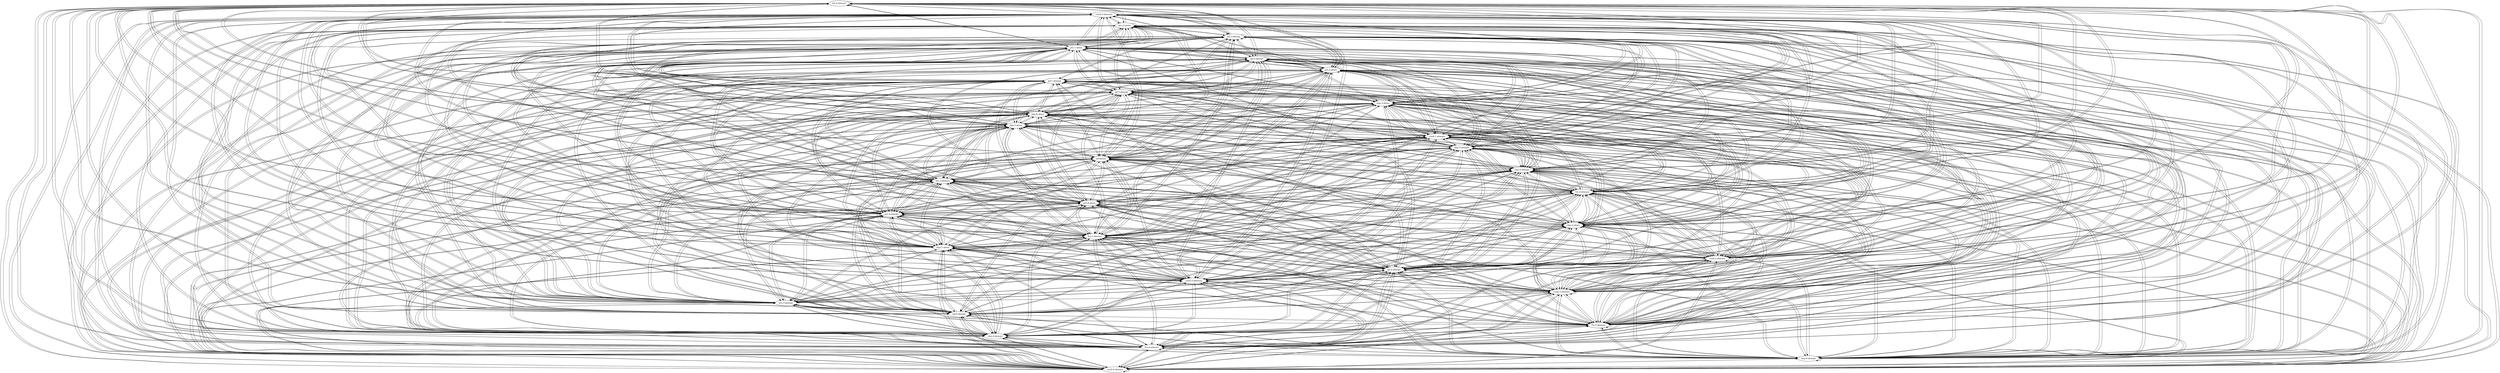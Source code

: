 digraph  {
	node [label="\N"];
	"fut.6-abwarô"	 [cell="fut.6",
		label="fut.6-abwarɔ̃",
		tense=fut,
		weight=0.5];
	"fut.6-abwarô" -> "fut.6-abwarô"	 [weight=0.5];
	"cond.4-abwarjô"	 [cell="cond.4",
		label="cond.4-abwarjɔ̃",
		tense=cond,
		weight=0.5];
	"fut.6-abwarô" -> "cond.4-abwarjô"	 [weight=0.5];
	"cond.6-abwarE"	 [cell="cond.6",
		label="cond.6-abware",
		tense=cond,
		weight=0.5];
	"fut.6-abwarô" -> "cond.6-abwarE"	 [weight=0.5];
	"imp.4-abwajô"	 [cell="imp.4",
		label="imp.4-abwajɔ̃",
		tense=imp,
		weight=1.0];
	"fut.6-abwarô" -> "imp.4-abwajô"	 [weight=1.0];
	"fut.4-abwarô"	 [cell="fut.4",
		label="fut.4-abwarɔ̃",
		tense=fut,
		weight=0.5];
	"fut.6-abwarô" -> "fut.4-abwarô"	 [weight=0.5];
	"sbjv.4-abwajô"	 [cell="sbjv.4",
		label="sbjv.4-abwajɔ̃",
		tense=sbjv,
		weight=1.0];
	"fut.6-abwarô" -> "sbjv.4-abwajô"	 [weight=1.0];
	"fut.5-abwarE"	 [cell="fut.5",
		label="fut.5-abware",
		tense=fut,
		weight=0.5];
	"fut.6-abwarô" -> "fut.5-abwarE"	 [weight=0.5];
	"ipf.6-abwajE"	 [cell="ipf.6",
		label="ipf.6-abwaje",
		tense=ipf,
		weight=1.0];
	"fut.6-abwarô" -> "ipf.6-abwajE"	 [weight=1.0];
	"prs.5-abwajE"	 [cell="prs.5",
		label="prs.5-abwaje",
		tense=prs,
		weight=1.0];
	"fut.6-abwarô" -> "prs.5-abwajE"	 [weight=1.0];
	"cond.3-abwarE"	 [cell="cond.3",
		label="cond.3-abware",
		tense=cond,
		weight=0.5];
	"fut.6-abwarô" -> "cond.3-abwarE"	 [weight=0.5];
	"cond.5-abwarjE"	 [cell="cond.5",
		label="cond.5-abwarje",
		tense=cond,
		weight=0.5];
	"fut.6-abwarô" -> "cond.5-abwarjE"	 [weight=0.5];
	"ipf.2-abwajE"	 [cell="ipf.2",
		label="ipf.2-abwaje",
		tense=ipf,
		weight=1.0];
	"fut.6-abwarô" -> "ipf.2-abwajE"	 [weight=1.0];
	"cond.2-abwarE"	 [cell="cond.2",
		label="cond.2-abware",
		tense=cond,
		weight=0.5];
	"fut.6-abwarô" -> "cond.2-abwarE"	 [weight=0.5];
	"sbjv.1-abwa"	 [cell="sbjv.1",
		label="sbjv.1-abwa",
		tense=sbjv,
		weight=0.5];
	"fut.6-abwarô" -> "sbjv.1-abwa"	 [weight=0.375];
	"fut.1-abwarE"	 [cell="fut.1",
		label="fut.1-abware",
		tense=fut,
		weight=0.5];
	"fut.6-abwarô" -> "fut.1-abwarE"	 [weight=0.5];
	"sbjv.2-abwa"	 [cell="sbjv.2",
		label="sbjv.2-abwa",
		tense=sbjv,
		weight=0.5];
	"fut.6-abwarô" -> "sbjv.2-abwa"	 [weight=0.375];
	"prs.4-abwajô"	 [cell="prs.4",
		label="prs.4-abwajɔ̃",
		tense=prs,
		weight=1.0];
	"fut.6-abwarô" -> "prs.4-abwajô"	 [weight=1.0];
	"prs.6-abwa"	 [cell="prs.6",
		label="prs.6-abwa",
		tense=prs,
		weight=0.5];
	"fut.6-abwarô" -> "prs.6-abwa"	 [weight=0.375];
	"fut.2-abwara"	 [cell="fut.2",
		label="fut.2-abwara",
		tense=fut,
		weight=0.5];
	"fut.6-abwarô" -> "fut.2-abwara"	 [weight=0.5];
	"fut.3-abwara"	 [cell="fut.3",
		label="fut.3-abwara",
		tense=fut,
		weight=0.5];
	"fut.6-abwarô" -> "fut.3-abwara"	 [weight=0.5];
	"imp.5-abwajE"	 [cell="imp.5",
		label="imp.5-abwaje",
		tense=imp,
		weight=1.0];
	"fut.6-abwarô" -> "imp.5-abwajE"	 [weight=1.0];
	"inf-abwar"	 [cell=inf,
		label="inf-abwar",
		tense=inf,
		weight=0.09];
	"fut.6-abwarô" -> "inf-abwar"	 [weight=0.0135];
	"sbjv.5-abwajE"	 [cell="sbjv.5",
		label="sbjv.5-abwaje",
		tense=sbjv,
		weight=1.0];
	"fut.6-abwarô" -> "sbjv.5-abwajE"	 [weight=1.0];
	"cond.1-abwarE"	 [cell="cond.1",
		label="cond.1-abware",
		tense=cond,
		weight=0.5];
	"fut.6-abwarô" -> "cond.1-abwarE"	 [weight=0.5];
	"sbjv.3-abwa"	 [cell="sbjv.3",
		label="sbjv.3-abwa",
		tense=sbjv,
		weight=0.5];
	"fut.6-abwarô" -> "sbjv.3-abwa"	 [weight=0.375];
	"sbjv.6-abwa"	 [cell="sbjv.6",
		label="sbjv.6-abwa",
		tense=sbjv,
		weight=0.5];
	"fut.6-abwarô" -> "sbjv.6-abwa"	 [weight=0.375];
	"imp.2-abwa"	 [cell="imp.2",
		label="imp.2-abwa",
		tense=imp,
		weight=0.5];
	"fut.6-abwarô" -> "imp.2-abwa"	 [weight=0.5];
	"ipf.5-abwajE"	 [cell="ipf.5",
		label="ipf.5-abwaje",
		tense=ipf,
		weight=1.0];
	"fut.6-abwarô" -> "ipf.5-abwajE"	 [weight=1.0];
	"ipf.1-abwajE"	 [cell="ipf.1",
		label="ipf.1-abwaje",
		tense=ipf,
		weight=1.0];
	"fut.6-abwarô" -> "ipf.1-abwajE"	 [weight=1.0];
	"prs.2-abwa"	 [cell="prs.2",
		label="prs.2-abwa",
		tense=prs,
		weight=0.5];
	"fut.6-abwarô" -> "prs.2-abwa"	 [weight=0.5];
	"ipf.4-abwajô"	 [cell="ipf.4",
		label="ipf.4-abwajɔ̃",
		tense=ipf,
		weight=1.0];
	"fut.6-abwarô" -> "ipf.4-abwajô"	 [weight=1.0];
	"prs.1-abwa"	 [cell="prs.1",
		label="prs.1-abwa",
		tense=prs,
		weight=0.5];
	"fut.6-abwarô" -> "prs.1-abwa"	 [weight=0.5];
	"ipf.3-abwajE"	 [cell="ipf.3",
		label="ipf.3-abwaje",
		tense=ipf,
		weight=1.0];
	"fut.6-abwarô" -> "ipf.3-abwajE"	 [weight=1.0];
	"prs.3-abwa"	 [cell="prs.3",
		label="prs.3-abwa",
		tense=prs,
		weight=0.5];
	"fut.6-abwarô" -> "prs.3-abwa"	 [weight=0.5];
	"cond.4-abwarjô" -> "fut.6-abwarô"	 [weight=0.5];
	"cond.4-abwarjô" -> "cond.4-abwarjô"	 [weight=0.5];
	"cond.4-abwarjô" -> "cond.6-abwarE"	 [weight=0.5];
	"cond.4-abwarjô" -> "imp.4-abwajô"	 [weight=1.0];
	"cond.4-abwarjô" -> "fut.4-abwarô"	 [weight=0.5];
	"cond.4-abwarjô" -> "sbjv.4-abwajô"	 [weight=1.0];
	"cond.4-abwarjô" -> "fut.5-abwarE"	 [weight=0.5];
	"cond.4-abwarjô" -> "ipf.6-abwajE"	 [weight=1.0];
	"cond.4-abwarjô" -> "prs.5-abwajE"	 [weight=1.0];
	"cond.4-abwarjô" -> "cond.3-abwarE"	 [weight=0.5];
	"cond.4-abwarjô" -> "cond.5-abwarjE"	 [weight=0.5];
	"cond.4-abwarjô" -> "ipf.2-abwajE"	 [weight=1.0];
	"cond.4-abwarjô" -> "cond.2-abwarE"	 [weight=0.5];
	"cond.4-abwarjô" -> "sbjv.1-abwa"	 [weight=0.375];
	"cond.4-abwarjô" -> "fut.1-abwarE"	 [weight=0.5];
	"cond.4-abwarjô" -> "sbjv.2-abwa"	 [weight=0.375];
	"cond.4-abwarjô" -> "prs.4-abwajô"	 [weight=1.0];
	"cond.4-abwarjô" -> "prs.6-abwa"	 [weight=0.375];
	"cond.4-abwarjô" -> "fut.2-abwara"	 [weight=0.5];
	"cond.4-abwarjô" -> "fut.3-abwara"	 [weight=0.5];
	"cond.4-abwarjô" -> "imp.5-abwajE"	 [weight=1.0];
	"cond.4-abwarjô" -> "inf-abwar"	 [weight=0.0135];
	"cond.4-abwarjô" -> "sbjv.5-abwajE"	 [weight=1.0];
	"cond.4-abwarjô" -> "cond.1-abwarE"	 [weight=0.5];
	"cond.4-abwarjô" -> "sbjv.3-abwa"	 [weight=0.375];
	"cond.4-abwarjô" -> "sbjv.6-abwa"	 [weight=0.375];
	"cond.4-abwarjô" -> "imp.2-abwa"	 [weight=0.5];
	"cond.4-abwarjô" -> "ipf.5-abwajE"	 [weight=1.0];
	"cond.4-abwarjô" -> "ipf.1-abwajE"	 [weight=1.0];
	"cond.4-abwarjô" -> "prs.2-abwa"	 [weight=0.5];
	"cond.4-abwarjô" -> "ipf.4-abwajô"	 [weight=1.0];
	"cond.4-abwarjô" -> "prs.1-abwa"	 [weight=0.5];
	"cond.4-abwarjô" -> "ipf.3-abwajE"	 [weight=1.0];
	"cond.4-abwarjô" -> "prs.3-abwa"	 [weight=0.5];
	"cond.6-abwarE" -> "fut.6-abwarô"	 [weight=0.5];
	"cond.6-abwarE" -> "cond.4-abwarjô"	 [weight=0.5];
	"cond.6-abwarE" -> "cond.6-abwarE"	 [weight=0.5];
	"cond.6-abwarE" -> "imp.4-abwajô"	 [weight=1.0];
	"cond.6-abwarE" -> "fut.4-abwarô"	 [weight=0.5];
	"cond.6-abwarE" -> "sbjv.4-abwajô"	 [weight=1.0];
	"cond.6-abwarE" -> "fut.5-abwarE"	 [weight=0.5];
	"cond.6-abwarE" -> "ipf.6-abwajE"	 [weight=1.0];
	"cond.6-abwarE" -> "prs.5-abwajE"	 [weight=1.0];
	"cond.6-abwarE" -> "cond.3-abwarE"	 [weight=0.5];
	"cond.6-abwarE" -> "cond.5-abwarjE"	 [weight=0.5];
	"cond.6-abwarE" -> "ipf.2-abwajE"	 [weight=1.0];
	"cond.6-abwarE" -> "cond.2-abwarE"	 [weight=0.5];
	"cond.6-abwarE" -> "sbjv.1-abwa"	 [weight=0.375];
	"cond.6-abwarE" -> "fut.1-abwarE"	 [weight=0.5];
	"cond.6-abwarE" -> "sbjv.2-abwa"	 [weight=0.375];
	"cond.6-abwarE" -> "prs.4-abwajô"	 [weight=1.0];
	"cond.6-abwarE" -> "prs.6-abwa"	 [weight=0.375];
	"cond.6-abwarE" -> "fut.2-abwara"	 [weight=0.5];
	"cond.6-abwarE" -> "fut.3-abwara"	 [weight=0.5];
	"cond.6-abwarE" -> "imp.5-abwajE"	 [weight=1.0];
	"cond.6-abwarE" -> "inf-abwar"	 [weight=0.0135];
	"cond.6-abwarE" -> "sbjv.5-abwajE"	 [weight=1.0];
	"cond.6-abwarE" -> "cond.1-abwarE"	 [weight=0.5];
	"cond.6-abwarE" -> "sbjv.3-abwa"	 [weight=0.375];
	"cond.6-abwarE" -> "sbjv.6-abwa"	 [weight=0.375];
	"cond.6-abwarE" -> "imp.2-abwa"	 [weight=0.5];
	"cond.6-abwarE" -> "ipf.5-abwajE"	 [weight=1.0];
	"cond.6-abwarE" -> "ipf.1-abwajE"	 [weight=1.0];
	"cond.6-abwarE" -> "prs.2-abwa"	 [weight=0.5];
	"cond.6-abwarE" -> "ipf.4-abwajô"	 [weight=1.0];
	"cond.6-abwarE" -> "prs.1-abwa"	 [weight=0.5];
	"cond.6-abwarE" -> "ipf.3-abwajE"	 [weight=1.0];
	"cond.6-abwarE" -> "prs.3-abwa"	 [weight=0.5];
	"imp.4-abwajô" -> "fut.6-abwarô"	 [weight=0.145];
	"imp.4-abwajô" -> "cond.4-abwarjô"	 [weight=0.145];
	"imp.4-abwajô" -> "cond.6-abwarE"	 [weight=0.145];
	"imp.4-abwajô" -> "imp.4-abwajô"	 [weight=1.0];
	"imp.4-abwajô" -> "fut.4-abwarô"	 [weight=0.145];
	"imp.4-abwajô" -> "sbjv.4-abwajô"	 [weight=1.0];
	"imp.4-abwajô" -> "fut.5-abwarE"	 [weight=0.145];
	"imp.4-abwajô" -> "ipf.6-abwajE"	 [weight=1.0];
	"imp.4-abwajô" -> "prs.5-abwajE"	 [weight=1.0];
	"imp.4-abwajô" -> "cond.3-abwarE"	 [weight=0.145];
	"imp.4-abwajô" -> "cond.5-abwarjE"	 [weight=0.145];
	"imp.4-abwajô" -> "ipf.2-abwajE"	 [weight=1.0];
	"imp.4-abwajô" -> "cond.2-abwarE"	 [weight=0.145];
	"imp.4-abwajô" -> "sbjv.1-abwa"	 [weight=0.16];
	"imp.4-abwajô" -> "fut.1-abwarE"	 [weight=0.145];
	"imp.4-abwajô" -> "sbjv.2-abwa"	 [weight=0.16];
	"imp.4-abwajô" -> "prs.4-abwajô"	 [weight=1.0];
	"imp.4-abwajô" -> "prs.6-abwa"	 [weight=0.21];
	"imp.4-abwajô" -> "fut.2-abwara"	 [weight=0.145];
	"imp.4-abwajô" -> "fut.3-abwara"	 [weight=0.145];
	"imp.4-abwajô" -> "imp.5-abwajE"	 [weight=1.0];
	"imp.4-abwajô" -> "inf-abwar"	 [weight=0.0108];
	"imp.4-abwajô" -> "sbjv.5-abwajE"	 [weight=1.0];
	"imp.4-abwajô" -> "cond.1-abwarE"	 [weight=0.145];
	"imp.4-abwajô" -> "sbjv.3-abwa"	 [weight=0.16];
	"imp.4-abwajô" -> "sbjv.6-abwa"	 [weight=0.16];
	"imp.4-abwajô" -> "imp.2-abwa"	 [weight=0.14];
	"imp.4-abwajô" -> "ipf.5-abwajE"	 [weight=1.0];
	"imp.4-abwajô" -> "ipf.1-abwajE"	 [weight=1.0];
	"imp.4-abwajô" -> "prs.2-abwa"	 [weight=0.15];
	"imp.4-abwajô" -> "ipf.4-abwajô"	 [weight=1.0];
	"imp.4-abwajô" -> "prs.1-abwa"	 [weight=0.14];
	"imp.4-abwajô" -> "ipf.3-abwajE"	 [weight=1.0];
	"imp.4-abwajô" -> "prs.3-abwa"	 [weight=0.15];
	"fut.4-abwarô" -> "fut.6-abwarô"	 [weight=0.5];
	"fut.4-abwarô" -> "cond.4-abwarjô"	 [weight=0.5];
	"fut.4-abwarô" -> "cond.6-abwarE"	 [weight=0.5];
	"fut.4-abwarô" -> "imp.4-abwajô"	 [weight=1.0];
	"fut.4-abwarô" -> "fut.4-abwarô"	 [weight=0.5];
	"fut.4-abwarô" -> "sbjv.4-abwajô"	 [weight=1.0];
	"fut.4-abwarô" -> "fut.5-abwarE"	 [weight=0.5];
	"fut.4-abwarô" -> "ipf.6-abwajE"	 [weight=1.0];
	"fut.4-abwarô" -> "prs.5-abwajE"	 [weight=1.0];
	"fut.4-abwarô" -> "cond.3-abwarE"	 [weight=0.5];
	"fut.4-abwarô" -> "cond.5-abwarjE"	 [weight=0.5];
	"fut.4-abwarô" -> "ipf.2-abwajE"	 [weight=1.0];
	"fut.4-abwarô" -> "cond.2-abwarE"	 [weight=0.5];
	"fut.4-abwarô" -> "sbjv.1-abwa"	 [weight=0.375];
	"fut.4-abwarô" -> "fut.1-abwarE"	 [weight=0.5];
	"fut.4-abwarô" -> "sbjv.2-abwa"	 [weight=0.375];
	"fut.4-abwarô" -> "prs.4-abwajô"	 [weight=1.0];
	"fut.4-abwarô" -> "prs.6-abwa"	 [weight=0.375];
	"fut.4-abwarô" -> "fut.2-abwara"	 [weight=0.5];
	"fut.4-abwarô" -> "fut.3-abwara"	 [weight=0.5];
	"fut.4-abwarô" -> "imp.5-abwajE"	 [weight=1.0];
	"fut.4-abwarô" -> "inf-abwar"	 [weight=0.0135];
	"fut.4-abwarô" -> "sbjv.5-abwajE"	 [weight=1.0];
	"fut.4-abwarô" -> "cond.1-abwarE"	 [weight=0.5];
	"fut.4-abwarô" -> "sbjv.3-abwa"	 [weight=0.375];
	"fut.4-abwarô" -> "sbjv.6-abwa"	 [weight=0.375];
	"fut.4-abwarô" -> "imp.2-abwa"	 [weight=0.5];
	"fut.4-abwarô" -> "ipf.5-abwajE"	 [weight=1.0];
	"fut.4-abwarô" -> "ipf.1-abwajE"	 [weight=1.0];
	"fut.4-abwarô" -> "prs.2-abwa"	 [weight=0.5];
	"fut.4-abwarô" -> "ipf.4-abwajô"	 [weight=1.0];
	"fut.4-abwarô" -> "prs.1-abwa"	 [weight=0.5];
	"fut.4-abwarô" -> "ipf.3-abwajE"	 [weight=1.0];
	"fut.4-abwarô" -> "prs.3-abwa"	 [weight=0.5];
	"sbjv.4-abwajô" -> "fut.6-abwarô"	 [weight=0.295];
	"sbjv.4-abwajô" -> "cond.4-abwarjô"	 [weight=0.295];
	"sbjv.4-abwajô" -> "cond.6-abwarE"	 [weight=0.295];
	"sbjv.4-abwajô" -> "imp.4-abwajô"	 [weight=1.0];
	"sbjv.4-abwajô" -> "fut.4-abwarô"	 [weight=0.295];
	"sbjv.4-abwajô" -> "sbjv.4-abwajô"	 [weight=1.0];
	"sbjv.4-abwajô" -> "fut.5-abwarE"	 [weight=0.295];
	"sbjv.4-abwajô" -> "ipf.6-abwajE"	 [weight=1.0];
	"sbjv.4-abwajô" -> "prs.5-abwajE"	 [weight=1.0];
	"sbjv.4-abwajô" -> "cond.3-abwarE"	 [weight=0.295];
	"sbjv.4-abwajô" -> "cond.5-abwarjE"	 [weight=0.295];
	"sbjv.4-abwajô" -> "ipf.2-abwajE"	 [weight=1.0];
	"sbjv.4-abwajô" -> "cond.2-abwarE"	 [weight=0.295];
	"sbjv.4-abwajô" -> "sbjv.1-abwa"	 [weight=0.23];
	"sbjv.4-abwajô" -> "fut.1-abwarE"	 [weight=0.295];
	"sbjv.4-abwajô" -> "sbjv.2-abwa"	 [weight=0.23];
	"sbjv.4-abwajô" -> "prs.4-abwajô"	 [weight=1.0];
	"sbjv.4-abwajô" -> "prs.6-abwa"	 [weight=0.245];
	"sbjv.4-abwajô" -> "fut.2-abwara"	 [weight=0.295];
	"sbjv.4-abwajô" -> "fut.3-abwara"	 [weight=0.295];
	"sbjv.4-abwajô" -> "imp.5-abwajE"	 [weight=1.0];
	"sbjv.4-abwajô" -> "inf-abwar"	 [weight=0.0099];
	"sbjv.4-abwajô" -> "sbjv.5-abwajE"	 [weight=1.0];
	"sbjv.4-abwajô" -> "cond.1-abwarE"	 [weight=0.295];
	"sbjv.4-abwajô" -> "sbjv.3-abwa"	 [weight=0.23];
	"sbjv.4-abwajô" -> "sbjv.6-abwa"	 [weight=0.23];
	"sbjv.4-abwajô" -> "imp.2-abwa"	 [weight=0.23];
	"sbjv.4-abwajô" -> "ipf.5-abwajE"	 [weight=1.0];
	"sbjv.4-abwajô" -> "ipf.1-abwajE"	 [weight=1.0];
	"sbjv.4-abwajô" -> "prs.2-abwa"	 [weight=0.23];
	"sbjv.4-abwajô" -> "ipf.4-abwajô"	 [weight=1.0];
	"sbjv.4-abwajô" -> "prs.1-abwa"	 [weight=0.23];
	"sbjv.4-abwajô" -> "ipf.3-abwajE"	 [weight=1.0];
	"sbjv.4-abwajô" -> "prs.3-abwa"	 [weight=0.23];
	"fut.5-abwarE" -> "fut.6-abwarô"	 [weight=0.5];
	"fut.5-abwarE" -> "cond.4-abwarjô"	 [weight=0.5];
	"fut.5-abwarE" -> "cond.6-abwarE"	 [weight=0.5];
	"fut.5-abwarE" -> "imp.4-abwajô"	 [weight=1.0];
	"fut.5-abwarE" -> "fut.4-abwarô"	 [weight=0.5];
	"fut.5-abwarE" -> "sbjv.4-abwajô"	 [weight=1.0];
	"fut.5-abwarE" -> "fut.5-abwarE"	 [weight=0.5];
	"fut.5-abwarE" -> "ipf.6-abwajE"	 [weight=1.0];
	"fut.5-abwarE" -> "prs.5-abwajE"	 [weight=1.0];
	"fut.5-abwarE" -> "cond.3-abwarE"	 [weight=0.5];
	"fut.5-abwarE" -> "cond.5-abwarjE"	 [weight=0.5];
	"fut.5-abwarE" -> "ipf.2-abwajE"	 [weight=1.0];
	"fut.5-abwarE" -> "cond.2-abwarE"	 [weight=0.5];
	"fut.5-abwarE" -> "sbjv.1-abwa"	 [weight=0.375];
	"fut.5-abwarE" -> "fut.1-abwarE"	 [weight=0.5];
	"fut.5-abwarE" -> "sbjv.2-abwa"	 [weight=0.375];
	"fut.5-abwarE" -> "prs.4-abwajô"	 [weight=1.0];
	"fut.5-abwarE" -> "prs.6-abwa"	 [weight=0.375];
	"fut.5-abwarE" -> "fut.2-abwara"	 [weight=0.5];
	"fut.5-abwarE" -> "fut.3-abwara"	 [weight=0.5];
	"fut.5-abwarE" -> "imp.5-abwajE"	 [weight=1.0];
	"fut.5-abwarE" -> "inf-abwar"	 [weight=0.0135];
	"fut.5-abwarE" -> "sbjv.5-abwajE"	 [weight=1.0];
	"fut.5-abwarE" -> "cond.1-abwarE"	 [weight=0.5];
	"fut.5-abwarE" -> "sbjv.3-abwa"	 [weight=0.375];
	"fut.5-abwarE" -> "sbjv.6-abwa"	 [weight=0.375];
	"fut.5-abwarE" -> "imp.2-abwa"	 [weight=0.5];
	"fut.5-abwarE" -> "ipf.5-abwajE"	 [weight=1.0];
	"fut.5-abwarE" -> "ipf.1-abwajE"	 [weight=1.0];
	"fut.5-abwarE" -> "prs.2-abwa"	 [weight=0.5];
	"fut.5-abwarE" -> "ipf.4-abwajô"	 [weight=1.0];
	"fut.5-abwarE" -> "prs.1-abwa"	 [weight=0.5];
	"fut.5-abwarE" -> "ipf.3-abwajE"	 [weight=1.0];
	"fut.5-abwarE" -> "prs.3-abwa"	 [weight=0.5];
	"ipf.6-abwajE" -> "fut.6-abwarô"	 [weight=0.145];
	"ipf.6-abwajE" -> "cond.4-abwarjô"	 [weight=0.145];
	"ipf.6-abwajE" -> "cond.6-abwarE"	 [weight=0.145];
	"ipf.6-abwajE" -> "imp.4-abwajô"	 [weight=1.0];
	"ipf.6-abwajE" -> "fut.4-abwarô"	 [weight=0.145];
	"ipf.6-abwajE" -> "sbjv.4-abwajô"	 [weight=1.0];
	"ipf.6-abwajE" -> "fut.5-abwarE"	 [weight=0.145];
	"ipf.6-abwajE" -> "ipf.6-abwajE"	 [weight=1.0];
	"ipf.6-abwajE" -> "prs.5-abwajE"	 [weight=1.0];
	"ipf.6-abwajE" -> "cond.3-abwarE"	 [weight=0.145];
	"ipf.6-abwajE" -> "cond.5-abwarjE"	 [weight=0.145];
	"ipf.6-abwajE" -> "ipf.2-abwajE"	 [weight=1.0];
	"ipf.6-abwajE" -> "cond.2-abwarE"	 [weight=0.145];
	"ipf.6-abwajE" -> "sbjv.1-abwa"	 [weight=0.17];
	"ipf.6-abwajE" -> "fut.1-abwarE"	 [weight=0.145];
	"ipf.6-abwajE" -> "sbjv.2-abwa"	 [weight=0.17];
	"ipf.6-abwajE" -> "prs.4-abwajô"	 [weight=1.0];
	"ipf.6-abwajE" -> "prs.6-abwa"	 [weight=0.21];
	"ipf.6-abwajE" -> "fut.2-abwara"	 [weight=0.145];
	"ipf.6-abwajE" -> "fut.3-abwara"	 [weight=0.145];
	"ipf.6-abwajE" -> "imp.5-abwajE"	 [weight=1.0];
	"ipf.6-abwajE" -> "inf-abwar"	 [weight=0.0108];
	"ipf.6-abwajE" -> "sbjv.5-abwajE"	 [weight=1.0];
	"ipf.6-abwajE" -> "cond.1-abwarE"	 [weight=0.145];
	"ipf.6-abwajE" -> "sbjv.3-abwa"	 [weight=0.17];
	"ipf.6-abwajE" -> "sbjv.6-abwa"	 [weight=0.17];
	"ipf.6-abwajE" -> "imp.2-abwa"	 [weight=0.15];
	"ipf.6-abwajE" -> "ipf.5-abwajE"	 [weight=1.0];
	"ipf.6-abwajE" -> "ipf.1-abwajE"	 [weight=1.0];
	"ipf.6-abwajE" -> "prs.2-abwa"	 [weight=0.15];
	"ipf.6-abwajE" -> "ipf.4-abwajô"	 [weight=1.0];
	"ipf.6-abwajE" -> "prs.1-abwa"	 [weight=0.15];
	"ipf.6-abwajE" -> "ipf.3-abwajE"	 [weight=1.0];
	"ipf.6-abwajE" -> "prs.3-abwa"	 [weight=0.15];
	"prs.5-abwajE" -> "fut.6-abwarô"	 [weight=0.145];
	"prs.5-abwajE" -> "cond.4-abwarjô"	 [weight=0.145];
	"prs.5-abwajE" -> "cond.6-abwarE"	 [weight=0.145];
	"prs.5-abwajE" -> "imp.4-abwajô"	 [weight=1.0];
	"prs.5-abwajE" -> "fut.4-abwarô"	 [weight=0.145];
	"prs.5-abwajE" -> "sbjv.4-abwajô"	 [weight=1.0];
	"prs.5-abwajE" -> "fut.5-abwarE"	 [weight=0.145];
	"prs.5-abwajE" -> "ipf.6-abwajE"	 [weight=1.0];
	"prs.5-abwajE" -> "prs.5-abwajE"	 [weight=1.0];
	"prs.5-abwajE" -> "cond.3-abwarE"	 [weight=0.145];
	"prs.5-abwajE" -> "cond.5-abwarjE"	 [weight=0.145];
	"prs.5-abwajE" -> "ipf.2-abwajE"	 [weight=1.0];
	"prs.5-abwajE" -> "cond.2-abwarE"	 [weight=0.145];
	"prs.5-abwajE" -> "sbjv.1-abwa"	 [weight=0.17];
	"prs.5-abwajE" -> "fut.1-abwarE"	 [weight=0.145];
	"prs.5-abwajE" -> "sbjv.2-abwa"	 [weight=0.17];
	"prs.5-abwajE" -> "prs.4-abwajô"	 [weight=1.0];
	"prs.5-abwajE" -> "prs.6-abwa"	 [weight=0.21];
	"prs.5-abwajE" -> "fut.2-abwara"	 [weight=0.145];
	"prs.5-abwajE" -> "fut.3-abwara"	 [weight=0.145];
	"prs.5-abwajE" -> "imp.5-abwajE"	 [weight=1.0];
	"prs.5-abwajE" -> "inf-abwar"	 [weight=0.0108];
	"prs.5-abwajE" -> "sbjv.5-abwajE"	 [weight=1.0];
	"prs.5-abwajE" -> "cond.1-abwarE"	 [weight=0.145];
	"prs.5-abwajE" -> "sbjv.3-abwa"	 [weight=0.17];
	"prs.5-abwajE" -> "sbjv.6-abwa"	 [weight=0.17];
	"prs.5-abwajE" -> "imp.2-abwa"	 [weight=0.15];
	"prs.5-abwajE" -> "ipf.5-abwajE"	 [weight=1.0];
	"prs.5-abwajE" -> "ipf.1-abwajE"	 [weight=1.0];
	"prs.5-abwajE" -> "prs.2-abwa"	 [weight=0.15];
	"prs.5-abwajE" -> "ipf.4-abwajô"	 [weight=1.0];
	"prs.5-abwajE" -> "prs.1-abwa"	 [weight=0.15];
	"prs.5-abwajE" -> "ipf.3-abwajE"	 [weight=1.0];
	"prs.5-abwajE" -> "prs.3-abwa"	 [weight=0.15];
	"cond.3-abwarE" -> "fut.6-abwarô"	 [weight=0.5];
	"cond.3-abwarE" -> "cond.4-abwarjô"	 [weight=0.5];
	"cond.3-abwarE" -> "cond.6-abwarE"	 [weight=0.5];
	"cond.3-abwarE" -> "imp.4-abwajô"	 [weight=1.0];
	"cond.3-abwarE" -> "fut.4-abwarô"	 [weight=0.5];
	"cond.3-abwarE" -> "sbjv.4-abwajô"	 [weight=1.0];
	"cond.3-abwarE" -> "fut.5-abwarE"	 [weight=0.5];
	"cond.3-abwarE" -> "ipf.6-abwajE"	 [weight=1.0];
	"cond.3-abwarE" -> "prs.5-abwajE"	 [weight=1.0];
	"cond.3-abwarE" -> "cond.3-abwarE"	 [weight=0.5];
	"cond.3-abwarE" -> "cond.5-abwarjE"	 [weight=0.5];
	"cond.3-abwarE" -> "ipf.2-abwajE"	 [weight=1.0];
	"cond.3-abwarE" -> "cond.2-abwarE"	 [weight=0.5];
	"cond.3-abwarE" -> "sbjv.1-abwa"	 [weight=0.375];
	"cond.3-abwarE" -> "fut.1-abwarE"	 [weight=0.5];
	"cond.3-abwarE" -> "sbjv.2-abwa"	 [weight=0.375];
	"cond.3-abwarE" -> "prs.4-abwajô"	 [weight=1.0];
	"cond.3-abwarE" -> "prs.6-abwa"	 [weight=0.375];
	"cond.3-abwarE" -> "fut.2-abwara"	 [weight=0.5];
	"cond.3-abwarE" -> "fut.3-abwara"	 [weight=0.5];
	"cond.3-abwarE" -> "imp.5-abwajE"	 [weight=1.0];
	"cond.3-abwarE" -> "inf-abwar"	 [weight=0.0135];
	"cond.3-abwarE" -> "sbjv.5-abwajE"	 [weight=1.0];
	"cond.3-abwarE" -> "cond.1-abwarE"	 [weight=0.5];
	"cond.3-abwarE" -> "sbjv.3-abwa"	 [weight=0.375];
	"cond.3-abwarE" -> "sbjv.6-abwa"	 [weight=0.375];
	"cond.3-abwarE" -> "imp.2-abwa"	 [weight=0.5];
	"cond.3-abwarE" -> "ipf.5-abwajE"	 [weight=1.0];
	"cond.3-abwarE" -> "ipf.1-abwajE"	 [weight=1.0];
	"cond.3-abwarE" -> "prs.2-abwa"	 [weight=0.5];
	"cond.3-abwarE" -> "ipf.4-abwajô"	 [weight=1.0];
	"cond.3-abwarE" -> "prs.1-abwa"	 [weight=0.5];
	"cond.3-abwarE" -> "ipf.3-abwajE"	 [weight=1.0];
	"cond.3-abwarE" -> "prs.3-abwa"	 [weight=0.5];
	"cond.5-abwarjE" -> "fut.6-abwarô"	 [weight=0.5];
	"cond.5-abwarjE" -> "cond.4-abwarjô"	 [weight=0.5];
	"cond.5-abwarjE" -> "cond.6-abwarE"	 [weight=0.5];
	"cond.5-abwarjE" -> "imp.4-abwajô"	 [weight=1.0];
	"cond.5-abwarjE" -> "fut.4-abwarô"	 [weight=0.5];
	"cond.5-abwarjE" -> "sbjv.4-abwajô"	 [weight=1.0];
	"cond.5-abwarjE" -> "fut.5-abwarE"	 [weight=0.5];
	"cond.5-abwarjE" -> "ipf.6-abwajE"	 [weight=1.0];
	"cond.5-abwarjE" -> "prs.5-abwajE"	 [weight=1.0];
	"cond.5-abwarjE" -> "cond.3-abwarE"	 [weight=0.5];
	"cond.5-abwarjE" -> "cond.5-abwarjE"	 [weight=0.5];
	"cond.5-abwarjE" -> "ipf.2-abwajE"	 [weight=1.0];
	"cond.5-abwarjE" -> "cond.2-abwarE"	 [weight=0.5];
	"cond.5-abwarjE" -> "sbjv.1-abwa"	 [weight=0.375];
	"cond.5-abwarjE" -> "fut.1-abwarE"	 [weight=0.5];
	"cond.5-abwarjE" -> "sbjv.2-abwa"	 [weight=0.375];
	"cond.5-abwarjE" -> "prs.4-abwajô"	 [weight=1.0];
	"cond.5-abwarjE" -> "prs.6-abwa"	 [weight=0.375];
	"cond.5-abwarjE" -> "fut.2-abwara"	 [weight=0.5];
	"cond.5-abwarjE" -> "fut.3-abwara"	 [weight=0.5];
	"cond.5-abwarjE" -> "imp.5-abwajE"	 [weight=1.0];
	"cond.5-abwarjE" -> "inf-abwar"	 [weight=0.0135];
	"cond.5-abwarjE" -> "sbjv.5-abwajE"	 [weight=1.0];
	"cond.5-abwarjE" -> "cond.1-abwarE"	 [weight=0.5];
	"cond.5-abwarjE" -> "sbjv.3-abwa"	 [weight=0.375];
	"cond.5-abwarjE" -> "sbjv.6-abwa"	 [weight=0.375];
	"cond.5-abwarjE" -> "imp.2-abwa"	 [weight=0.5];
	"cond.5-abwarjE" -> "ipf.5-abwajE"	 [weight=1.0];
	"cond.5-abwarjE" -> "ipf.1-abwajE"	 [weight=1.0];
	"cond.5-abwarjE" -> "prs.2-abwa"	 [weight=0.5];
	"cond.5-abwarjE" -> "ipf.4-abwajô"	 [weight=1.0];
	"cond.5-abwarjE" -> "prs.1-abwa"	 [weight=0.5];
	"cond.5-abwarjE" -> "ipf.3-abwajE"	 [weight=1.0];
	"cond.5-abwarjE" -> "prs.3-abwa"	 [weight=0.5];
	"ipf.2-abwajE" -> "fut.6-abwarô"	 [weight=0.145];
	"ipf.2-abwajE" -> "cond.4-abwarjô"	 [weight=0.145];
	"ipf.2-abwajE" -> "cond.6-abwarE"	 [weight=0.145];
	"ipf.2-abwajE" -> "imp.4-abwajô"	 [weight=1.0];
	"ipf.2-abwajE" -> "fut.4-abwarô"	 [weight=0.145];
	"ipf.2-abwajE" -> "sbjv.4-abwajô"	 [weight=1.0];
	"ipf.2-abwajE" -> "fut.5-abwarE"	 [weight=0.145];
	"ipf.2-abwajE" -> "ipf.6-abwajE"	 [weight=1.0];
	"ipf.2-abwajE" -> "prs.5-abwajE"	 [weight=1.0];
	"ipf.2-abwajE" -> "cond.3-abwarE"	 [weight=0.145];
	"ipf.2-abwajE" -> "cond.5-abwarjE"	 [weight=0.145];
	"ipf.2-abwajE" -> "ipf.2-abwajE"	 [weight=1.0];
	"ipf.2-abwajE" -> "cond.2-abwarE"	 [weight=0.145];
	"ipf.2-abwajE" -> "sbjv.1-abwa"	 [weight=0.17];
	"ipf.2-abwajE" -> "fut.1-abwarE"	 [weight=0.145];
	"ipf.2-abwajE" -> "sbjv.2-abwa"	 [weight=0.17];
	"ipf.2-abwajE" -> "prs.4-abwajô"	 [weight=1.0];
	"ipf.2-abwajE" -> "prs.6-abwa"	 [weight=0.21];
	"ipf.2-abwajE" -> "fut.2-abwara"	 [weight=0.145];
	"ipf.2-abwajE" -> "fut.3-abwara"	 [weight=0.145];
	"ipf.2-abwajE" -> "imp.5-abwajE"	 [weight=1.0];
	"ipf.2-abwajE" -> "inf-abwar"	 [weight=0.0108];
	"ipf.2-abwajE" -> "sbjv.5-abwajE"	 [weight=1.0];
	"ipf.2-abwajE" -> "cond.1-abwarE"	 [weight=0.145];
	"ipf.2-abwajE" -> "sbjv.3-abwa"	 [weight=0.17];
	"ipf.2-abwajE" -> "sbjv.6-abwa"	 [weight=0.17];
	"ipf.2-abwajE" -> "imp.2-abwa"	 [weight=0.15];
	"ipf.2-abwajE" -> "ipf.5-abwajE"	 [weight=1.0];
	"ipf.2-abwajE" -> "ipf.1-abwajE"	 [weight=1.0];
	"ipf.2-abwajE" -> "prs.2-abwa"	 [weight=0.15];
	"ipf.2-abwajE" -> "ipf.4-abwajô"	 [weight=1.0];
	"ipf.2-abwajE" -> "prs.1-abwa"	 [weight=0.15];
	"ipf.2-abwajE" -> "ipf.3-abwajE"	 [weight=1.0];
	"ipf.2-abwajE" -> "prs.3-abwa"	 [weight=0.15];
	"cond.2-abwarE" -> "fut.6-abwarô"	 [weight=0.5];
	"cond.2-abwarE" -> "cond.4-abwarjô"	 [weight=0.5];
	"cond.2-abwarE" -> "cond.6-abwarE"	 [weight=0.5];
	"cond.2-abwarE" -> "imp.4-abwajô"	 [weight=1.0];
	"cond.2-abwarE" -> "fut.4-abwarô"	 [weight=0.5];
	"cond.2-abwarE" -> "sbjv.4-abwajô"	 [weight=1.0];
	"cond.2-abwarE" -> "fut.5-abwarE"	 [weight=0.5];
	"cond.2-abwarE" -> "ipf.6-abwajE"	 [weight=1.0];
	"cond.2-abwarE" -> "prs.5-abwajE"	 [weight=1.0];
	"cond.2-abwarE" -> "cond.3-abwarE"	 [weight=0.5];
	"cond.2-abwarE" -> "cond.5-abwarjE"	 [weight=0.5];
	"cond.2-abwarE" -> "ipf.2-abwajE"	 [weight=1.0];
	"cond.2-abwarE" -> "cond.2-abwarE"	 [weight=0.5];
	"cond.2-abwarE" -> "sbjv.1-abwa"	 [weight=0.375];
	"cond.2-abwarE" -> "fut.1-abwarE"	 [weight=0.5];
	"cond.2-abwarE" -> "sbjv.2-abwa"	 [weight=0.375];
	"cond.2-abwarE" -> "prs.4-abwajô"	 [weight=1.0];
	"cond.2-abwarE" -> "prs.6-abwa"	 [weight=0.375];
	"cond.2-abwarE" -> "fut.2-abwara"	 [weight=0.5];
	"cond.2-abwarE" -> "fut.3-abwara"	 [weight=0.5];
	"cond.2-abwarE" -> "imp.5-abwajE"	 [weight=1.0];
	"cond.2-abwarE" -> "inf-abwar"	 [weight=0.0135];
	"cond.2-abwarE" -> "sbjv.5-abwajE"	 [weight=1.0];
	"cond.2-abwarE" -> "cond.1-abwarE"	 [weight=0.5];
	"cond.2-abwarE" -> "sbjv.3-abwa"	 [weight=0.375];
	"cond.2-abwarE" -> "sbjv.6-abwa"	 [weight=0.375];
	"cond.2-abwarE" -> "imp.2-abwa"	 [weight=0.5];
	"cond.2-abwarE" -> "ipf.5-abwajE"	 [weight=1.0];
	"cond.2-abwarE" -> "ipf.1-abwajE"	 [weight=1.0];
	"cond.2-abwarE" -> "prs.2-abwa"	 [weight=0.5];
	"cond.2-abwarE" -> "ipf.4-abwajô"	 [weight=1.0];
	"cond.2-abwarE" -> "prs.1-abwa"	 [weight=0.5];
	"cond.2-abwarE" -> "ipf.3-abwajE"	 [weight=1.0];
	"cond.2-abwarE" -> "prs.3-abwa"	 [weight=0.5];
	"sbjv.1-abwa" -> "fut.6-abwarô"	 [weight=0.5];
	"sbjv.1-abwa" -> "cond.4-abwarjô"	 [weight=0.5];
	"sbjv.1-abwa" -> "cond.6-abwarE"	 [weight=0.5];
	"sbjv.1-abwa" -> "imp.4-abwajô"	 [weight=1.0];
	"sbjv.1-abwa" -> "fut.4-abwarô"	 [weight=0.5];
	"sbjv.1-abwa" -> "sbjv.4-abwajô"	 [weight=1.0];
	"sbjv.1-abwa" -> "fut.5-abwarE"	 [weight=0.5];
	"sbjv.1-abwa" -> "ipf.6-abwajE"	 [weight=1.0];
	"sbjv.1-abwa" -> "prs.5-abwajE"	 [weight=1.0];
	"sbjv.1-abwa" -> "cond.3-abwarE"	 [weight=0.5];
	"sbjv.1-abwa" -> "cond.5-abwarjE"	 [weight=0.5];
	"sbjv.1-abwa" -> "ipf.2-abwajE"	 [weight=1.0];
	"sbjv.1-abwa" -> "cond.2-abwarE"	 [weight=0.5];
	"sbjv.1-abwa" -> "sbjv.1-abwa"	 [weight=0.5];
	"sbjv.1-abwa" -> "fut.1-abwarE"	 [weight=0.5];
	"sbjv.1-abwa" -> "sbjv.2-abwa"	 [weight=0.5];
	"sbjv.1-abwa" -> "prs.4-abwajô"	 [weight=1.0];
	"sbjv.1-abwa" -> "prs.6-abwa"	 [weight=0.5];
	"sbjv.1-abwa" -> "fut.2-abwara"	 [weight=0.5];
	"sbjv.1-abwa" -> "fut.3-abwara"	 [weight=0.5];
	"sbjv.1-abwa" -> "imp.5-abwajE"	 [weight=1.0];
	"sbjv.1-abwa" -> "inf-abwar"	 [weight=0.0153];
	"sbjv.1-abwa" -> "sbjv.5-abwajE"	 [weight=1.0];
	"sbjv.1-abwa" -> "cond.1-abwarE"	 [weight=0.5];
	"sbjv.1-abwa" -> "sbjv.3-abwa"	 [weight=0.5];
	"sbjv.1-abwa" -> "sbjv.6-abwa"	 [weight=0.5];
	"sbjv.1-abwa" -> "imp.2-abwa"	 [weight=0.5];
	"sbjv.1-abwa" -> "ipf.5-abwajE"	 [weight=1.0];
	"sbjv.1-abwa" -> "ipf.1-abwajE"	 [weight=1.0];
	"sbjv.1-abwa" -> "prs.2-abwa"	 [weight=0.5];
	"sbjv.1-abwa" -> "ipf.4-abwajô"	 [weight=1.0];
	"sbjv.1-abwa" -> "prs.1-abwa"	 [weight=0.5];
	"sbjv.1-abwa" -> "ipf.3-abwajE"	 [weight=1.0];
	"sbjv.1-abwa" -> "prs.3-abwa"	 [weight=0.5];
	"fut.1-abwarE" -> "fut.6-abwarô"	 [weight=0.5];
	"fut.1-abwarE" -> "cond.4-abwarjô"	 [weight=0.5];
	"fut.1-abwarE" -> "cond.6-abwarE"	 [weight=0.5];
	"fut.1-abwarE" -> "imp.4-abwajô"	 [weight=1.0];
	"fut.1-abwarE" -> "fut.4-abwarô"	 [weight=0.5];
	"fut.1-abwarE" -> "sbjv.4-abwajô"	 [weight=1.0];
	"fut.1-abwarE" -> "fut.5-abwarE"	 [weight=0.5];
	"fut.1-abwarE" -> "ipf.6-abwajE"	 [weight=1.0];
	"fut.1-abwarE" -> "prs.5-abwajE"	 [weight=1.0];
	"fut.1-abwarE" -> "cond.3-abwarE"	 [weight=0.5];
	"fut.1-abwarE" -> "cond.5-abwarjE"	 [weight=0.5];
	"fut.1-abwarE" -> "ipf.2-abwajE"	 [weight=1.0];
	"fut.1-abwarE" -> "cond.2-abwarE"	 [weight=0.5];
	"fut.1-abwarE" -> "sbjv.1-abwa"	 [weight=0.375];
	"fut.1-abwarE" -> "fut.1-abwarE"	 [weight=0.5];
	"fut.1-abwarE" -> "sbjv.2-abwa"	 [weight=0.375];
	"fut.1-abwarE" -> "prs.4-abwajô"	 [weight=1.0];
	"fut.1-abwarE" -> "prs.6-abwa"	 [weight=0.375];
	"fut.1-abwarE" -> "fut.2-abwara"	 [weight=0.5];
	"fut.1-abwarE" -> "fut.3-abwara"	 [weight=0.5];
	"fut.1-abwarE" -> "imp.5-abwajE"	 [weight=1.0];
	"fut.1-abwarE" -> "inf-abwar"	 [weight=0.0135];
	"fut.1-abwarE" -> "sbjv.5-abwajE"	 [weight=1.0];
	"fut.1-abwarE" -> "cond.1-abwarE"	 [weight=0.5];
	"fut.1-abwarE" -> "sbjv.3-abwa"	 [weight=0.375];
	"fut.1-abwarE" -> "sbjv.6-abwa"	 [weight=0.375];
	"fut.1-abwarE" -> "imp.2-abwa"	 [weight=0.5];
	"fut.1-abwarE" -> "ipf.5-abwajE"	 [weight=1.0];
	"fut.1-abwarE" -> "ipf.1-abwajE"	 [weight=1.0];
	"fut.1-abwarE" -> "prs.2-abwa"	 [weight=0.5];
	"fut.1-abwarE" -> "ipf.4-abwajô"	 [weight=1.0];
	"fut.1-abwarE" -> "prs.1-abwa"	 [weight=0.5];
	"fut.1-abwarE" -> "ipf.3-abwajE"	 [weight=1.0];
	"fut.1-abwarE" -> "prs.3-abwa"	 [weight=0.5];
	"sbjv.2-abwa" -> "fut.6-abwarô"	 [weight=0.5];
	"sbjv.2-abwa" -> "cond.4-abwarjô"	 [weight=0.5];
	"sbjv.2-abwa" -> "cond.6-abwarE"	 [weight=0.5];
	"sbjv.2-abwa" -> "imp.4-abwajô"	 [weight=1.0];
	"sbjv.2-abwa" -> "fut.4-abwarô"	 [weight=0.5];
	"sbjv.2-abwa" -> "sbjv.4-abwajô"	 [weight=1.0];
	"sbjv.2-abwa" -> "fut.5-abwarE"	 [weight=0.5];
	"sbjv.2-abwa" -> "ipf.6-abwajE"	 [weight=1.0];
	"sbjv.2-abwa" -> "prs.5-abwajE"	 [weight=1.0];
	"sbjv.2-abwa" -> "cond.3-abwarE"	 [weight=0.5];
	"sbjv.2-abwa" -> "cond.5-abwarjE"	 [weight=0.5];
	"sbjv.2-abwa" -> "ipf.2-abwajE"	 [weight=1.0];
	"sbjv.2-abwa" -> "cond.2-abwarE"	 [weight=0.5];
	"sbjv.2-abwa" -> "sbjv.1-abwa"	 [weight=0.5];
	"sbjv.2-abwa" -> "fut.1-abwarE"	 [weight=0.5];
	"sbjv.2-abwa" -> "sbjv.2-abwa"	 [weight=0.5];
	"sbjv.2-abwa" -> "prs.4-abwajô"	 [weight=1.0];
	"sbjv.2-abwa" -> "prs.6-abwa"	 [weight=0.5];
	"sbjv.2-abwa" -> "fut.2-abwara"	 [weight=0.5];
	"sbjv.2-abwa" -> "fut.3-abwara"	 [weight=0.5];
	"sbjv.2-abwa" -> "imp.5-abwajE"	 [weight=1.0];
	"sbjv.2-abwa" -> "inf-abwar"	 [weight=0.0153];
	"sbjv.2-abwa" -> "sbjv.5-abwajE"	 [weight=1.0];
	"sbjv.2-abwa" -> "cond.1-abwarE"	 [weight=0.5];
	"sbjv.2-abwa" -> "sbjv.3-abwa"	 [weight=0.5];
	"sbjv.2-abwa" -> "sbjv.6-abwa"	 [weight=0.5];
	"sbjv.2-abwa" -> "imp.2-abwa"	 [weight=0.5];
	"sbjv.2-abwa" -> "ipf.5-abwajE"	 [weight=1.0];
	"sbjv.2-abwa" -> "ipf.1-abwajE"	 [weight=1.0];
	"sbjv.2-abwa" -> "prs.2-abwa"	 [weight=0.5];
	"sbjv.2-abwa" -> "ipf.4-abwajô"	 [weight=1.0];
	"sbjv.2-abwa" -> "prs.1-abwa"	 [weight=0.5];
	"sbjv.2-abwa" -> "ipf.3-abwajE"	 [weight=1.0];
	"sbjv.2-abwa" -> "prs.3-abwa"	 [weight=0.5];
	"prs.4-abwajô" -> "fut.6-abwarô"	 [weight=0.145];
	"prs.4-abwajô" -> "cond.4-abwarjô"	 [weight=0.145];
	"prs.4-abwajô" -> "cond.6-abwarE"	 [weight=0.145];
	"prs.4-abwajô" -> "imp.4-abwajô"	 [weight=1.0];
	"prs.4-abwajô" -> "fut.4-abwarô"	 [weight=0.145];
	"prs.4-abwajô" -> "sbjv.4-abwajô"	 [weight=1.0];
	"prs.4-abwajô" -> "fut.5-abwarE"	 [weight=0.145];
	"prs.4-abwajô" -> "ipf.6-abwajE"	 [weight=1.0];
	"prs.4-abwajô" -> "prs.5-abwajE"	 [weight=1.0];
	"prs.4-abwajô" -> "cond.3-abwarE"	 [weight=0.145];
	"prs.4-abwajô" -> "cond.5-abwarjE"	 [weight=0.145];
	"prs.4-abwajô" -> "ipf.2-abwajE"	 [weight=1.0];
	"prs.4-abwajô" -> "cond.2-abwarE"	 [weight=0.145];
	"prs.4-abwajô" -> "sbjv.1-abwa"	 [weight=0.17];
	"prs.4-abwajô" -> "fut.1-abwarE"	 [weight=0.145];
	"prs.4-abwajô" -> "sbjv.2-abwa"	 [weight=0.17];
	"prs.4-abwajô" -> "prs.4-abwajô"	 [weight=1.0];
	"prs.4-abwajô" -> "prs.6-abwa"	 [weight=0.21];
	"prs.4-abwajô" -> "fut.2-abwara"	 [weight=0.145];
	"prs.4-abwajô" -> "fut.3-abwara"	 [weight=0.145];
	"prs.4-abwajô" -> "imp.5-abwajE"	 [weight=1.0];
	"prs.4-abwajô" -> "inf-abwar"	 [weight=0.0108];
	"prs.4-abwajô" -> "sbjv.5-abwajE"	 [weight=1.0];
	"prs.4-abwajô" -> "cond.1-abwarE"	 [weight=0.145];
	"prs.4-abwajô" -> "sbjv.3-abwa"	 [weight=0.17];
	"prs.4-abwajô" -> "sbjv.6-abwa"	 [weight=0.17];
	"prs.4-abwajô" -> "imp.2-abwa"	 [weight=0.15];
	"prs.4-abwajô" -> "ipf.5-abwajE"	 [weight=1.0];
	"prs.4-abwajô" -> "ipf.1-abwajE"	 [weight=1.0];
	"prs.4-abwajô" -> "prs.2-abwa"	 [weight=0.15];
	"prs.4-abwajô" -> "ipf.4-abwajô"	 [weight=1.0];
	"prs.4-abwajô" -> "prs.1-abwa"	 [weight=0.15];
	"prs.4-abwajô" -> "ipf.3-abwajE"	 [weight=1.0];
	"prs.4-abwajô" -> "prs.3-abwa"	 [weight=0.15];
	"prs.6-abwa" -> "fut.6-abwarô"	 [weight=0.5];
	"prs.6-abwa" -> "cond.4-abwarjô"	 [weight=0.5];
	"prs.6-abwa" -> "cond.6-abwarE"	 [weight=0.5];
	"prs.6-abwa" -> "imp.4-abwajô"	 [weight=1.0];
	"prs.6-abwa" -> "fut.4-abwarô"	 [weight=0.5];
	"prs.6-abwa" -> "sbjv.4-abwajô"	 [weight=1.0];
	"prs.6-abwa" -> "fut.5-abwarE"	 [weight=0.5];
	"prs.6-abwa" -> "ipf.6-abwajE"	 [weight=1.0];
	"prs.6-abwa" -> "prs.5-abwajE"	 [weight=1.0];
	"prs.6-abwa" -> "cond.3-abwarE"	 [weight=0.5];
	"prs.6-abwa" -> "cond.5-abwarjE"	 [weight=0.5];
	"prs.6-abwa" -> "ipf.2-abwajE"	 [weight=1.0];
	"prs.6-abwa" -> "cond.2-abwarE"	 [weight=0.5];
	"prs.6-abwa" -> "sbjv.1-abwa"	 [weight=0.5];
	"prs.6-abwa" -> "fut.1-abwarE"	 [weight=0.5];
	"prs.6-abwa" -> "sbjv.2-abwa"	 [weight=0.5];
	"prs.6-abwa" -> "prs.4-abwajô"	 [weight=1.0];
	"prs.6-abwa" -> "prs.6-abwa"	 [weight=0.5];
	"prs.6-abwa" -> "fut.2-abwara"	 [weight=0.5];
	"prs.6-abwa" -> "fut.3-abwara"	 [weight=0.5];
	"prs.6-abwa" -> "imp.5-abwajE"	 [weight=1.0];
	"prs.6-abwa" -> "inf-abwar"	 [weight=0.0153];
	"prs.6-abwa" -> "sbjv.5-abwajE"	 [weight=1.0];
	"prs.6-abwa" -> "cond.1-abwarE"	 [weight=0.5];
	"prs.6-abwa" -> "sbjv.3-abwa"	 [weight=0.5];
	"prs.6-abwa" -> "sbjv.6-abwa"	 [weight=0.5];
	"prs.6-abwa" -> "imp.2-abwa"	 [weight=0.5];
	"prs.6-abwa" -> "ipf.5-abwajE"	 [weight=1.0];
	"prs.6-abwa" -> "ipf.1-abwajE"	 [weight=1.0];
	"prs.6-abwa" -> "prs.2-abwa"	 [weight=0.5];
	"prs.6-abwa" -> "ipf.4-abwajô"	 [weight=1.0];
	"prs.6-abwa" -> "prs.1-abwa"	 [weight=0.5];
	"prs.6-abwa" -> "ipf.3-abwajE"	 [weight=1.0];
	"prs.6-abwa" -> "prs.3-abwa"	 [weight=0.5];
	"fut.2-abwara" -> "fut.6-abwarô"	 [weight=0.5];
	"fut.2-abwara" -> "cond.4-abwarjô"	 [weight=0.5];
	"fut.2-abwara" -> "cond.6-abwarE"	 [weight=0.5];
	"fut.2-abwara" -> "imp.4-abwajô"	 [weight=1.0];
	"fut.2-abwara" -> "fut.4-abwarô"	 [weight=0.5];
	"fut.2-abwara" -> "sbjv.4-abwajô"	 [weight=1.0];
	"fut.2-abwara" -> "fut.5-abwarE"	 [weight=0.5];
	"fut.2-abwara" -> "ipf.6-abwajE"	 [weight=1.0];
	"fut.2-abwara" -> "prs.5-abwajE"	 [weight=1.0];
	"fut.2-abwara" -> "cond.3-abwarE"	 [weight=0.5];
	"fut.2-abwara" -> "cond.5-abwarjE"	 [weight=0.5];
	"fut.2-abwara" -> "ipf.2-abwajE"	 [weight=1.0];
	"fut.2-abwara" -> "cond.2-abwarE"	 [weight=0.5];
	"fut.2-abwara" -> "sbjv.1-abwa"	 [weight=0.375];
	"fut.2-abwara" -> "fut.1-abwarE"	 [weight=0.5];
	"fut.2-abwara" -> "sbjv.2-abwa"	 [weight=0.375];
	"fut.2-abwara" -> "prs.4-abwajô"	 [weight=1.0];
	"fut.2-abwara" -> "prs.6-abwa"	 [weight=0.375];
	"fut.2-abwara" -> "fut.2-abwara"	 [weight=0.5];
	"fut.2-abwara" -> "fut.3-abwara"	 [weight=0.5];
	"fut.2-abwara" -> "imp.5-abwajE"	 [weight=1.0];
	"fut.2-abwara" -> "inf-abwar"	 [weight=0.0135];
	"fut.2-abwara" -> "sbjv.5-abwajE"	 [weight=1.0];
	"fut.2-abwara" -> "cond.1-abwarE"	 [weight=0.5];
	"fut.2-abwara" -> "sbjv.3-abwa"	 [weight=0.375];
	"fut.2-abwara" -> "sbjv.6-abwa"	 [weight=0.375];
	"fut.2-abwara" -> "imp.2-abwa"	 [weight=0.5];
	"fut.2-abwara" -> "ipf.5-abwajE"	 [weight=1.0];
	"fut.2-abwara" -> "ipf.1-abwajE"	 [weight=1.0];
	"fut.2-abwara" -> "prs.2-abwa"	 [weight=0.5];
	"fut.2-abwara" -> "ipf.4-abwajô"	 [weight=1.0];
	"fut.2-abwara" -> "prs.1-abwa"	 [weight=0.5];
	"fut.2-abwara" -> "ipf.3-abwajE"	 [weight=1.0];
	"fut.2-abwara" -> "prs.3-abwa"	 [weight=0.5];
	"fut.3-abwara" -> "fut.6-abwarô"	 [weight=0.5];
	"fut.3-abwara" -> "cond.4-abwarjô"	 [weight=0.5];
	"fut.3-abwara" -> "cond.6-abwarE"	 [weight=0.5];
	"fut.3-abwara" -> "imp.4-abwajô"	 [weight=1.0];
	"fut.3-abwara" -> "fut.4-abwarô"	 [weight=0.5];
	"fut.3-abwara" -> "sbjv.4-abwajô"	 [weight=1.0];
	"fut.3-abwara" -> "fut.5-abwarE"	 [weight=0.5];
	"fut.3-abwara" -> "ipf.6-abwajE"	 [weight=1.0];
	"fut.3-abwara" -> "prs.5-abwajE"	 [weight=1.0];
	"fut.3-abwara" -> "cond.3-abwarE"	 [weight=0.5];
	"fut.3-abwara" -> "cond.5-abwarjE"	 [weight=0.5];
	"fut.3-abwara" -> "ipf.2-abwajE"	 [weight=1.0];
	"fut.3-abwara" -> "cond.2-abwarE"	 [weight=0.5];
	"fut.3-abwara" -> "sbjv.1-abwa"	 [weight=0.375];
	"fut.3-abwara" -> "fut.1-abwarE"	 [weight=0.5];
	"fut.3-abwara" -> "sbjv.2-abwa"	 [weight=0.375];
	"fut.3-abwara" -> "prs.4-abwajô"	 [weight=1.0];
	"fut.3-abwara" -> "prs.6-abwa"	 [weight=0.375];
	"fut.3-abwara" -> "fut.2-abwara"	 [weight=0.5];
	"fut.3-abwara" -> "fut.3-abwara"	 [weight=0.5];
	"fut.3-abwara" -> "imp.5-abwajE"	 [weight=1.0];
	"fut.3-abwara" -> "inf-abwar"	 [weight=0.0135];
	"fut.3-abwara" -> "sbjv.5-abwajE"	 [weight=1.0];
	"fut.3-abwara" -> "cond.1-abwarE"	 [weight=0.5];
	"fut.3-abwara" -> "sbjv.3-abwa"	 [weight=0.375];
	"fut.3-abwara" -> "sbjv.6-abwa"	 [weight=0.375];
	"fut.3-abwara" -> "imp.2-abwa"	 [weight=0.5];
	"fut.3-abwara" -> "ipf.5-abwajE"	 [weight=1.0];
	"fut.3-abwara" -> "ipf.1-abwajE"	 [weight=1.0];
	"fut.3-abwara" -> "prs.2-abwa"	 [weight=0.5];
	"fut.3-abwara" -> "ipf.4-abwajô"	 [weight=1.0];
	"fut.3-abwara" -> "prs.1-abwa"	 [weight=0.5];
	"fut.3-abwara" -> "ipf.3-abwajE"	 [weight=1.0];
	"fut.3-abwara" -> "prs.3-abwa"	 [weight=0.5];
	"imp.5-abwajE" -> "fut.6-abwarô"	 [weight=0.145];
	"imp.5-abwajE" -> "cond.4-abwarjô"	 [weight=0.145];
	"imp.5-abwajE" -> "cond.6-abwarE"	 [weight=0.145];
	"imp.5-abwajE" -> "imp.4-abwajô"	 [weight=1.0];
	"imp.5-abwajE" -> "fut.4-abwarô"	 [weight=0.145];
	"imp.5-abwajE" -> "sbjv.4-abwajô"	 [weight=1.0];
	"imp.5-abwajE" -> "fut.5-abwarE"	 [weight=0.145];
	"imp.5-abwajE" -> "ipf.6-abwajE"	 [weight=1.0];
	"imp.5-abwajE" -> "prs.5-abwajE"	 [weight=1.0];
	"imp.5-abwajE" -> "cond.3-abwarE"	 [weight=0.145];
	"imp.5-abwajE" -> "cond.5-abwarjE"	 [weight=0.145];
	"imp.5-abwajE" -> "ipf.2-abwajE"	 [weight=1.0];
	"imp.5-abwajE" -> "cond.2-abwarE"	 [weight=0.145];
	"imp.5-abwajE" -> "sbjv.1-abwa"	 [weight=0.16];
	"imp.5-abwajE" -> "fut.1-abwarE"	 [weight=0.145];
	"imp.5-abwajE" -> "sbjv.2-abwa"	 [weight=0.16];
	"imp.5-abwajE" -> "prs.4-abwajô"	 [weight=1.0];
	"imp.5-abwajE" -> "prs.6-abwa"	 [weight=0.21];
	"imp.5-abwajE" -> "fut.2-abwara"	 [weight=0.145];
	"imp.5-abwajE" -> "fut.3-abwara"	 [weight=0.145];
	"imp.5-abwajE" -> "imp.5-abwajE"	 [weight=1.0];
	"imp.5-abwajE" -> "inf-abwar"	 [weight=0.0108];
	"imp.5-abwajE" -> "sbjv.5-abwajE"	 [weight=1.0];
	"imp.5-abwajE" -> "cond.1-abwarE"	 [weight=0.145];
	"imp.5-abwajE" -> "sbjv.3-abwa"	 [weight=0.16];
	"imp.5-abwajE" -> "sbjv.6-abwa"	 [weight=0.16];
	"imp.5-abwajE" -> "imp.2-abwa"	 [weight=0.14];
	"imp.5-abwajE" -> "ipf.5-abwajE"	 [weight=1.0];
	"imp.5-abwajE" -> "ipf.1-abwajE"	 [weight=1.0];
	"imp.5-abwajE" -> "prs.2-abwa"	 [weight=0.15];
	"imp.5-abwajE" -> "ipf.4-abwajô"	 [weight=1.0];
	"imp.5-abwajE" -> "prs.1-abwa"	 [weight=0.14];
	"imp.5-abwajE" -> "ipf.3-abwajE"	 [weight=1.0];
	"imp.5-abwajE" -> "prs.3-abwa"	 [weight=0.15];
	"inf-abwar" -> "fut.6-abwarô"	 [weight=0.5];
	"inf-abwar" -> "cond.4-abwarjô"	 [weight=0.5];
	"inf-abwar" -> "cond.6-abwarE"	 [weight=0.5];
	"inf-abwar" -> "imp.4-abwajô"	 [weight=1.0];
	"inf-abwar" -> "fut.4-abwarô"	 [weight=0.5];
	"inf-abwar" -> "sbjv.4-abwajô"	 [weight=1.0];
	"inf-abwar" -> "fut.5-abwarE"	 [weight=0.5];
	"inf-abwar" -> "ipf.6-abwajE"	 [weight=1.0];
	"inf-abwar" -> "prs.5-abwajE"	 [weight=1.0];
	"inf-abwar" -> "cond.3-abwarE"	 [weight=0.5];
	"inf-abwar" -> "cond.5-abwarjE"	 [weight=0.5];
	"inf-abwar" -> "ipf.2-abwajE"	 [weight=1.0];
	"inf-abwar" -> "cond.2-abwarE"	 [weight=0.5];
	"inf-abwar" -> "sbjv.1-abwa"	 [weight=0.0];
	"inf-abwar" -> "fut.1-abwarE"	 [weight=0.5];
	"inf-abwar" -> "sbjv.2-abwa"	 [weight=0.0];
	"inf-abwar" -> "prs.4-abwajô"	 [weight=1.0];
	"inf-abwar" -> "prs.6-abwa"	 [weight=0.0];
	"inf-abwar" -> "fut.2-abwara"	 [weight=0.5];
	"inf-abwar" -> "fut.3-abwara"	 [weight=0.5];
	"inf-abwar" -> "imp.5-abwajE"	 [weight=1.0];
	"inf-abwar" -> "inf-abwar"	 [weight=0.09];
	"inf-abwar" -> "sbjv.5-abwajE"	 [weight=1.0];
	"inf-abwar" -> "cond.1-abwarE"	 [weight=0.5];
	"inf-abwar" -> "sbjv.3-abwa"	 [weight=0.0];
	"inf-abwar" -> "sbjv.6-abwa"	 [weight=0.0];
	"inf-abwar" -> "imp.2-abwa"	 [weight=0.5];
	"inf-abwar" -> "ipf.5-abwajE"	 [weight=1.0];
	"inf-abwar" -> "ipf.1-abwajE"	 [weight=1.0];
	"inf-abwar" -> "prs.2-abwa"	 [weight=0.5];
	"inf-abwar" -> "ipf.4-abwajô"	 [weight=1.0];
	"inf-abwar" -> "prs.1-abwa"	 [weight=0.5];
	"inf-abwar" -> "ipf.3-abwajE"	 [weight=1.0];
	"inf-abwar" -> "prs.3-abwa"	 [weight=0.5];
	"sbjv.5-abwajE" -> "fut.6-abwarô"	 [weight=0.295];
	"sbjv.5-abwajE" -> "cond.4-abwarjô"	 [weight=0.295];
	"sbjv.5-abwajE" -> "cond.6-abwarE"	 [weight=0.295];
	"sbjv.5-abwajE" -> "imp.4-abwajô"	 [weight=1.0];
	"sbjv.5-abwajE" -> "fut.4-abwarô"	 [weight=0.295];
	"sbjv.5-abwajE" -> "sbjv.4-abwajô"	 [weight=1.0];
	"sbjv.5-abwajE" -> "fut.5-abwarE"	 [weight=0.295];
	"sbjv.5-abwajE" -> "ipf.6-abwajE"	 [weight=1.0];
	"sbjv.5-abwajE" -> "prs.5-abwajE"	 [weight=1.0];
	"sbjv.5-abwajE" -> "cond.3-abwarE"	 [weight=0.295];
	"sbjv.5-abwajE" -> "cond.5-abwarjE"	 [weight=0.295];
	"sbjv.5-abwajE" -> "ipf.2-abwajE"	 [weight=1.0];
	"sbjv.5-abwajE" -> "cond.2-abwarE"	 [weight=0.295];
	"sbjv.5-abwajE" -> "sbjv.1-abwa"	 [weight=0.23];
	"sbjv.5-abwajE" -> "fut.1-abwarE"	 [weight=0.295];
	"sbjv.5-abwajE" -> "sbjv.2-abwa"	 [weight=0.23];
	"sbjv.5-abwajE" -> "prs.4-abwajô"	 [weight=1.0];
	"sbjv.5-abwajE" -> "prs.6-abwa"	 [weight=0.245];
	"sbjv.5-abwajE" -> "fut.2-abwara"	 [weight=0.295];
	"sbjv.5-abwajE" -> "fut.3-abwara"	 [weight=0.295];
	"sbjv.5-abwajE" -> "imp.5-abwajE"	 [weight=1.0];
	"sbjv.5-abwajE" -> "inf-abwar"	 [weight=0.0099];
	"sbjv.5-abwajE" -> "sbjv.5-abwajE"	 [weight=1.0];
	"sbjv.5-abwajE" -> "cond.1-abwarE"	 [weight=0.295];
	"sbjv.5-abwajE" -> "sbjv.3-abwa"	 [weight=0.23];
	"sbjv.5-abwajE" -> "sbjv.6-abwa"	 [weight=0.23];
	"sbjv.5-abwajE" -> "imp.2-abwa"	 [weight=0.23];
	"sbjv.5-abwajE" -> "ipf.5-abwajE"	 [weight=1.0];
	"sbjv.5-abwajE" -> "ipf.1-abwajE"	 [weight=1.0];
	"sbjv.5-abwajE" -> "prs.2-abwa"	 [weight=0.23];
	"sbjv.5-abwajE" -> "ipf.4-abwajô"	 [weight=1.0];
	"sbjv.5-abwajE" -> "prs.1-abwa"	 [weight=0.23];
	"sbjv.5-abwajE" -> "ipf.3-abwajE"	 [weight=1.0];
	"sbjv.5-abwajE" -> "prs.3-abwa"	 [weight=0.23];
	"cond.1-abwarE" -> "fut.6-abwarô"	 [weight=0.5];
	"cond.1-abwarE" -> "cond.4-abwarjô"	 [weight=0.5];
	"cond.1-abwarE" -> "cond.6-abwarE"	 [weight=0.5];
	"cond.1-abwarE" -> "imp.4-abwajô"	 [weight=1.0];
	"cond.1-abwarE" -> "fut.4-abwarô"	 [weight=0.5];
	"cond.1-abwarE" -> "sbjv.4-abwajô"	 [weight=1.0];
	"cond.1-abwarE" -> "fut.5-abwarE"	 [weight=0.5];
	"cond.1-abwarE" -> "ipf.6-abwajE"	 [weight=1.0];
	"cond.1-abwarE" -> "prs.5-abwajE"	 [weight=1.0];
	"cond.1-abwarE" -> "cond.3-abwarE"	 [weight=0.5];
	"cond.1-abwarE" -> "cond.5-abwarjE"	 [weight=0.5];
	"cond.1-abwarE" -> "ipf.2-abwajE"	 [weight=1.0];
	"cond.1-abwarE" -> "cond.2-abwarE"	 [weight=0.5];
	"cond.1-abwarE" -> "sbjv.1-abwa"	 [weight=0.375];
	"cond.1-abwarE" -> "fut.1-abwarE"	 [weight=0.5];
	"cond.1-abwarE" -> "sbjv.2-abwa"	 [weight=0.375];
	"cond.1-abwarE" -> "prs.4-abwajô"	 [weight=1.0];
	"cond.1-abwarE" -> "prs.6-abwa"	 [weight=0.375];
	"cond.1-abwarE" -> "fut.2-abwara"	 [weight=0.5];
	"cond.1-abwarE" -> "fut.3-abwara"	 [weight=0.5];
	"cond.1-abwarE" -> "imp.5-abwajE"	 [weight=1.0];
	"cond.1-abwarE" -> "inf-abwar"	 [weight=0.0135];
	"cond.1-abwarE" -> "sbjv.5-abwajE"	 [weight=1.0];
	"cond.1-abwarE" -> "cond.1-abwarE"	 [weight=0.5];
	"cond.1-abwarE" -> "sbjv.3-abwa"	 [weight=0.375];
	"cond.1-abwarE" -> "sbjv.6-abwa"	 [weight=0.375];
	"cond.1-abwarE" -> "imp.2-abwa"	 [weight=0.5];
	"cond.1-abwarE" -> "ipf.5-abwajE"	 [weight=1.0];
	"cond.1-abwarE" -> "ipf.1-abwajE"	 [weight=1.0];
	"cond.1-abwarE" -> "prs.2-abwa"	 [weight=0.5];
	"cond.1-abwarE" -> "ipf.4-abwajô"	 [weight=1.0];
	"cond.1-abwarE" -> "prs.1-abwa"	 [weight=0.5];
	"cond.1-abwarE" -> "ipf.3-abwajE"	 [weight=1.0];
	"cond.1-abwarE" -> "prs.3-abwa"	 [weight=0.5];
	"sbjv.3-abwa" -> "fut.6-abwarô"	 [weight=0.5];
	"sbjv.3-abwa" -> "cond.4-abwarjô"	 [weight=0.5];
	"sbjv.3-abwa" -> "cond.6-abwarE"	 [weight=0.5];
	"sbjv.3-abwa" -> "imp.4-abwajô"	 [weight=1.0];
	"sbjv.3-abwa" -> "fut.4-abwarô"	 [weight=0.5];
	"sbjv.3-abwa" -> "sbjv.4-abwajô"	 [weight=1.0];
	"sbjv.3-abwa" -> "fut.5-abwarE"	 [weight=0.5];
	"sbjv.3-abwa" -> "ipf.6-abwajE"	 [weight=1.0];
	"sbjv.3-abwa" -> "prs.5-abwajE"	 [weight=1.0];
	"sbjv.3-abwa" -> "cond.3-abwarE"	 [weight=0.5];
	"sbjv.3-abwa" -> "cond.5-abwarjE"	 [weight=0.5];
	"sbjv.3-abwa" -> "ipf.2-abwajE"	 [weight=1.0];
	"sbjv.3-abwa" -> "cond.2-abwarE"	 [weight=0.5];
	"sbjv.3-abwa" -> "sbjv.1-abwa"	 [weight=0.5];
	"sbjv.3-abwa" -> "fut.1-abwarE"	 [weight=0.5];
	"sbjv.3-abwa" -> "sbjv.2-abwa"	 [weight=0.5];
	"sbjv.3-abwa" -> "prs.4-abwajô"	 [weight=1.0];
	"sbjv.3-abwa" -> "prs.6-abwa"	 [weight=0.5];
	"sbjv.3-abwa" -> "fut.2-abwara"	 [weight=0.5];
	"sbjv.3-abwa" -> "fut.3-abwara"	 [weight=0.5];
	"sbjv.3-abwa" -> "imp.5-abwajE"	 [weight=1.0];
	"sbjv.3-abwa" -> "inf-abwar"	 [weight=0.0153];
	"sbjv.3-abwa" -> "sbjv.5-abwajE"	 [weight=1.0];
	"sbjv.3-abwa" -> "cond.1-abwarE"	 [weight=0.5];
	"sbjv.3-abwa" -> "sbjv.3-abwa"	 [weight=0.5];
	"sbjv.3-abwa" -> "sbjv.6-abwa"	 [weight=0.5];
	"sbjv.3-abwa" -> "imp.2-abwa"	 [weight=0.5];
	"sbjv.3-abwa" -> "ipf.5-abwajE"	 [weight=1.0];
	"sbjv.3-abwa" -> "ipf.1-abwajE"	 [weight=1.0];
	"sbjv.3-abwa" -> "prs.2-abwa"	 [weight=0.5];
	"sbjv.3-abwa" -> "ipf.4-abwajô"	 [weight=1.0];
	"sbjv.3-abwa" -> "prs.1-abwa"	 [weight=0.5];
	"sbjv.3-abwa" -> "ipf.3-abwajE"	 [weight=1.0];
	"sbjv.3-abwa" -> "prs.3-abwa"	 [weight=0.5];
	"sbjv.6-abwa" -> "fut.6-abwarô"	 [weight=0.5];
	"sbjv.6-abwa" -> "cond.4-abwarjô"	 [weight=0.5];
	"sbjv.6-abwa" -> "cond.6-abwarE"	 [weight=0.5];
	"sbjv.6-abwa" -> "imp.4-abwajô"	 [weight=1.0];
	"sbjv.6-abwa" -> "fut.4-abwarô"	 [weight=0.5];
	"sbjv.6-abwa" -> "sbjv.4-abwajô"	 [weight=1.0];
	"sbjv.6-abwa" -> "fut.5-abwarE"	 [weight=0.5];
	"sbjv.6-abwa" -> "ipf.6-abwajE"	 [weight=1.0];
	"sbjv.6-abwa" -> "prs.5-abwajE"	 [weight=1.0];
	"sbjv.6-abwa" -> "cond.3-abwarE"	 [weight=0.5];
	"sbjv.6-abwa" -> "cond.5-abwarjE"	 [weight=0.5];
	"sbjv.6-abwa" -> "ipf.2-abwajE"	 [weight=1.0];
	"sbjv.6-abwa" -> "cond.2-abwarE"	 [weight=0.5];
	"sbjv.6-abwa" -> "sbjv.1-abwa"	 [weight=0.5];
	"sbjv.6-abwa" -> "fut.1-abwarE"	 [weight=0.5];
	"sbjv.6-abwa" -> "sbjv.2-abwa"	 [weight=0.5];
	"sbjv.6-abwa" -> "prs.4-abwajô"	 [weight=1.0];
	"sbjv.6-abwa" -> "prs.6-abwa"	 [weight=0.5];
	"sbjv.6-abwa" -> "fut.2-abwara"	 [weight=0.5];
	"sbjv.6-abwa" -> "fut.3-abwara"	 [weight=0.5];
	"sbjv.6-abwa" -> "imp.5-abwajE"	 [weight=1.0];
	"sbjv.6-abwa" -> "inf-abwar"	 [weight=0.0153];
	"sbjv.6-abwa" -> "sbjv.5-abwajE"	 [weight=1.0];
	"sbjv.6-abwa" -> "cond.1-abwarE"	 [weight=0.5];
	"sbjv.6-abwa" -> "sbjv.3-abwa"	 [weight=0.5];
	"sbjv.6-abwa" -> "sbjv.6-abwa"	 [weight=0.5];
	"sbjv.6-abwa" -> "imp.2-abwa"	 [weight=0.5];
	"sbjv.6-abwa" -> "ipf.5-abwajE"	 [weight=1.0];
	"sbjv.6-abwa" -> "ipf.1-abwajE"	 [weight=1.0];
	"sbjv.6-abwa" -> "prs.2-abwa"	 [weight=0.5];
	"sbjv.6-abwa" -> "ipf.4-abwajô"	 [weight=1.0];
	"sbjv.6-abwa" -> "prs.1-abwa"	 [weight=0.5];
	"sbjv.6-abwa" -> "ipf.3-abwajE"	 [weight=1.0];
	"sbjv.6-abwa" -> "prs.3-abwa"	 [weight=0.5];
	"imp.2-abwa" -> "fut.6-abwarô"	 [weight=0.45];
	"imp.2-abwa" -> "cond.4-abwarjô"	 [weight=0.45];
	"imp.2-abwa" -> "cond.6-abwarE"	 [weight=0.45];
	"imp.2-abwa" -> "imp.4-abwajô"	 [weight=0.92];
	"imp.2-abwa" -> "fut.4-abwarô"	 [weight=0.45];
	"imp.2-abwa" -> "sbjv.4-abwajô"	 [weight=0.73];
	"imp.2-abwa" -> "fut.5-abwarE"	 [weight=0.45];
	"imp.2-abwa" -> "ipf.6-abwajE"	 [weight=0.92];
	"imp.2-abwa" -> "prs.5-abwajE"	 [weight=0.92];
	"imp.2-abwa" -> "cond.3-abwarE"	 [weight=0.45];
	"imp.2-abwa" -> "cond.5-abwarjE"	 [weight=0.45];
	"imp.2-abwa" -> "ipf.2-abwajE"	 [weight=0.92];
	"imp.2-abwa" -> "cond.2-abwarE"	 [weight=0.45];
	"imp.2-abwa" -> "sbjv.1-abwa"	 [weight=0.37];
	"imp.2-abwa" -> "fut.1-abwarE"	 [weight=0.45];
	"imp.2-abwa" -> "sbjv.2-abwa"	 [weight=0.37];
	"imp.2-abwa" -> "prs.4-abwajô"	 [weight=0.92];
	"imp.2-abwa" -> "prs.6-abwa"	 [weight=0.365];
	"imp.2-abwa" -> "fut.2-abwara"	 [weight=0.45];
	"imp.2-abwa" -> "fut.3-abwara"	 [weight=0.45];
	"imp.2-abwa" -> "imp.5-abwajE"	 [weight=0.92];
	"imp.2-abwa" -> "inf-abwar"	 [weight=0.0162];
	"imp.2-abwa" -> "sbjv.5-abwajE"	 [weight=0.73];
	"imp.2-abwa" -> "cond.1-abwarE"	 [weight=0.45];
	"imp.2-abwa" -> "sbjv.3-abwa"	 [weight=0.37];
	"imp.2-abwa" -> "sbjv.6-abwa"	 [weight=0.37];
	"imp.2-abwa" -> "imp.2-abwa"	 [weight=0.5];
	"imp.2-abwa" -> "ipf.5-abwajE"	 [weight=0.73];
	"imp.2-abwa" -> "ipf.1-abwajE"	 [weight=0.92];
	"imp.2-abwa" -> "prs.2-abwa"	 [weight=0.5];
	"imp.2-abwa" -> "ipf.4-abwajô"	 [weight=0.73];
	"imp.2-abwa" -> "prs.1-abwa"	 [weight=0.5];
	"imp.2-abwa" -> "ipf.3-abwajE"	 [weight=0.92];
	"imp.2-abwa" -> "prs.3-abwa"	 [weight=0.5];
	"ipf.5-abwajE" -> "fut.6-abwarô"	 [weight=0.295];
	"ipf.5-abwajE" -> "cond.4-abwarjô"	 [weight=0.295];
	"ipf.5-abwajE" -> "cond.6-abwarE"	 [weight=0.295];
	"ipf.5-abwajE" -> "imp.4-abwajô"	 [weight=1.0];
	"ipf.5-abwajE" -> "fut.4-abwarô"	 [weight=0.295];
	"ipf.5-abwajE" -> "sbjv.4-abwajô"	 [weight=1.0];
	"ipf.5-abwajE" -> "fut.5-abwarE"	 [weight=0.295];
	"ipf.5-abwajE" -> "ipf.6-abwajE"	 [weight=1.0];
	"ipf.5-abwajE" -> "prs.5-abwajE"	 [weight=1.0];
	"ipf.5-abwajE" -> "cond.3-abwarE"	 [weight=0.295];
	"ipf.5-abwajE" -> "cond.5-abwarjE"	 [weight=0.295];
	"ipf.5-abwajE" -> "ipf.2-abwajE"	 [weight=1.0];
	"ipf.5-abwajE" -> "cond.2-abwarE"	 [weight=0.295];
	"ipf.5-abwajE" -> "sbjv.1-abwa"	 [weight=0.225];
	"ipf.5-abwajE" -> "fut.1-abwarE"	 [weight=0.295];
	"ipf.5-abwajE" -> "sbjv.2-abwa"	 [weight=0.225];
	"ipf.5-abwajE" -> "prs.4-abwajô"	 [weight=1.0];
	"ipf.5-abwajE" -> "prs.6-abwa"	 [weight=0.245];
	"ipf.5-abwajE" -> "fut.2-abwara"	 [weight=0.295];
	"ipf.5-abwajE" -> "fut.3-abwara"	 [weight=0.295];
	"ipf.5-abwajE" -> "imp.5-abwajE"	 [weight=1.0];
	"ipf.5-abwajE" -> "inf-abwar"	 [weight=0.0099];
	"ipf.5-abwajE" -> "sbjv.5-abwajE"	 [weight=1.0];
	"ipf.5-abwajE" -> "cond.1-abwarE"	 [weight=0.295];
	"ipf.5-abwajE" -> "sbjv.3-abwa"	 [weight=0.225];
	"ipf.5-abwajE" -> "sbjv.6-abwa"	 [weight=0.225];
	"ipf.5-abwajE" -> "imp.2-abwa"	 [weight=0.23];
	"ipf.5-abwajE" -> "ipf.5-abwajE"	 [weight=1.0];
	"ipf.5-abwajE" -> "ipf.1-abwajE"	 [weight=1.0];
	"ipf.5-abwajE" -> "prs.2-abwa"	 [weight=0.23];
	"ipf.5-abwajE" -> "ipf.4-abwajô"	 [weight=1.0];
	"ipf.5-abwajE" -> "prs.1-abwa"	 [weight=0.23];
	"ipf.5-abwajE" -> "ipf.3-abwajE"	 [weight=1.0];
	"ipf.5-abwajE" -> "prs.3-abwa"	 [weight=0.23];
	"ipf.1-abwajE" -> "fut.6-abwarô"	 [weight=0.145];
	"ipf.1-abwajE" -> "cond.4-abwarjô"	 [weight=0.145];
	"ipf.1-abwajE" -> "cond.6-abwarE"	 [weight=0.145];
	"ipf.1-abwajE" -> "imp.4-abwajô"	 [weight=1.0];
	"ipf.1-abwajE" -> "fut.4-abwarô"	 [weight=0.145];
	"ipf.1-abwajE" -> "sbjv.4-abwajô"	 [weight=1.0];
	"ipf.1-abwajE" -> "fut.5-abwarE"	 [weight=0.145];
	"ipf.1-abwajE" -> "ipf.6-abwajE"	 [weight=1.0];
	"ipf.1-abwajE" -> "prs.5-abwajE"	 [weight=1.0];
	"ipf.1-abwajE" -> "cond.3-abwarE"	 [weight=0.145];
	"ipf.1-abwajE" -> "cond.5-abwarjE"	 [weight=0.145];
	"ipf.1-abwajE" -> "ipf.2-abwajE"	 [weight=1.0];
	"ipf.1-abwajE" -> "cond.2-abwarE"	 [weight=0.145];
	"ipf.1-abwajE" -> "sbjv.1-abwa"	 [weight=0.17];
	"ipf.1-abwajE" -> "fut.1-abwarE"	 [weight=0.145];
	"ipf.1-abwajE" -> "sbjv.2-abwa"	 [weight=0.17];
	"ipf.1-abwajE" -> "prs.4-abwajô"	 [weight=1.0];
	"ipf.1-abwajE" -> "prs.6-abwa"	 [weight=0.21];
	"ipf.1-abwajE" -> "fut.2-abwara"	 [weight=0.145];
	"ipf.1-abwajE" -> "fut.3-abwara"	 [weight=0.145];
	"ipf.1-abwajE" -> "imp.5-abwajE"	 [weight=1.0];
	"ipf.1-abwajE" -> "inf-abwar"	 [weight=0.0108];
	"ipf.1-abwajE" -> "sbjv.5-abwajE"	 [weight=1.0];
	"ipf.1-abwajE" -> "cond.1-abwarE"	 [weight=0.145];
	"ipf.1-abwajE" -> "sbjv.3-abwa"	 [weight=0.17];
	"ipf.1-abwajE" -> "sbjv.6-abwa"	 [weight=0.17];
	"ipf.1-abwajE" -> "imp.2-abwa"	 [weight=0.15];
	"ipf.1-abwajE" -> "ipf.5-abwajE"	 [weight=1.0];
	"ipf.1-abwajE" -> "ipf.1-abwajE"	 [weight=1.0];
	"ipf.1-abwajE" -> "prs.2-abwa"	 [weight=0.15];
	"ipf.1-abwajE" -> "ipf.4-abwajô"	 [weight=1.0];
	"ipf.1-abwajE" -> "prs.1-abwa"	 [weight=0.15];
	"ipf.1-abwajE" -> "ipf.3-abwajE"	 [weight=1.0];
	"ipf.1-abwajE" -> "prs.3-abwa"	 [weight=0.15];
	"prs.2-abwa" -> "fut.6-abwarô"	 [weight=0.45];
	"prs.2-abwa" -> "cond.4-abwarjô"	 [weight=0.45];
	"prs.2-abwa" -> "cond.6-abwarE"	 [weight=0.45];
	"prs.2-abwa" -> "imp.4-abwajô"	 [weight=0.92];
	"prs.2-abwa" -> "fut.4-abwarô"	 [weight=0.45];
	"prs.2-abwa" -> "sbjv.4-abwajô"	 [weight=0.73];
	"prs.2-abwa" -> "fut.5-abwarE"	 [weight=0.45];
	"prs.2-abwa" -> "ipf.6-abwajE"	 [weight=0.75];
	"prs.2-abwa" -> "prs.5-abwajE"	 [weight=0.92];
	"prs.2-abwa" -> "cond.3-abwarE"	 [weight=0.45];
	"prs.2-abwa" -> "cond.5-abwarjE"	 [weight=0.45];
	"prs.2-abwa" -> "ipf.2-abwajE"	 [weight=0.75];
	"prs.2-abwa" -> "cond.2-abwarE"	 [weight=0.45];
	"prs.2-abwa" -> "sbjv.1-abwa"	 [weight=0.365];
	"prs.2-abwa" -> "fut.1-abwarE"	 [weight=0.45];
	"prs.2-abwa" -> "sbjv.2-abwa"	 [weight=0.365];
	"prs.2-abwa" -> "prs.4-abwajô"	 [weight=0.92];
	"prs.2-abwa" -> "prs.6-abwa"	 [weight=0.365];
	"prs.2-abwa" -> "fut.2-abwara"	 [weight=0.45];
	"prs.2-abwa" -> "fut.3-abwara"	 [weight=0.45];
	"prs.2-abwa" -> "imp.5-abwajE"	 [weight=0.92];
	"prs.2-abwa" -> "inf-abwar"	 [weight=0.0162];
	"prs.2-abwa" -> "sbjv.5-abwajE"	 [weight=0.73];
	"prs.2-abwa" -> "cond.1-abwarE"	 [weight=0.45];
	"prs.2-abwa" -> "sbjv.3-abwa"	 [weight=0.365];
	"prs.2-abwa" -> "sbjv.6-abwa"	 [weight=0.365];
	"prs.2-abwa" -> "imp.2-abwa"	 [weight=0.5];
	"prs.2-abwa" -> "ipf.5-abwajE"	 [weight=0.56];
	"prs.2-abwa" -> "ipf.1-abwajE"	 [weight=0.75];
	"prs.2-abwa" -> "prs.2-abwa"	 [weight=0.5];
	"prs.2-abwa" -> "ipf.4-abwajô"	 [weight=0.56];
	"prs.2-abwa" -> "prs.1-abwa"	 [weight=0.5];
	"prs.2-abwa" -> "ipf.3-abwajE"	 [weight=0.75];
	"prs.2-abwa" -> "prs.3-abwa"	 [weight=0.5];
	"ipf.4-abwajô" -> "fut.6-abwarô"	 [weight=0.295];
	"ipf.4-abwajô" -> "cond.4-abwarjô"	 [weight=0.295];
	"ipf.4-abwajô" -> "cond.6-abwarE"	 [weight=0.295];
	"ipf.4-abwajô" -> "imp.4-abwajô"	 [weight=1.0];
	"ipf.4-abwajô" -> "fut.4-abwarô"	 [weight=0.295];
	"ipf.4-abwajô" -> "sbjv.4-abwajô"	 [weight=1.0];
	"ipf.4-abwajô" -> "fut.5-abwarE"	 [weight=0.295];
	"ipf.4-abwajô" -> "ipf.6-abwajE"	 [weight=1.0];
	"ipf.4-abwajô" -> "prs.5-abwajE"	 [weight=1.0];
	"ipf.4-abwajô" -> "cond.3-abwarE"	 [weight=0.295];
	"ipf.4-abwajô" -> "cond.5-abwarjE"	 [weight=0.295];
	"ipf.4-abwajô" -> "ipf.2-abwajE"	 [weight=1.0];
	"ipf.4-abwajô" -> "cond.2-abwarE"	 [weight=0.295];
	"ipf.4-abwajô" -> "sbjv.1-abwa"	 [weight=0.225];
	"ipf.4-abwajô" -> "fut.1-abwarE"	 [weight=0.295];
	"ipf.4-abwajô" -> "sbjv.2-abwa"	 [weight=0.225];
	"ipf.4-abwajô" -> "prs.4-abwajô"	 [weight=1.0];
	"ipf.4-abwajô" -> "prs.6-abwa"	 [weight=0.245];
	"ipf.4-abwajô" -> "fut.2-abwara"	 [weight=0.295];
	"ipf.4-abwajô" -> "fut.3-abwara"	 [weight=0.295];
	"ipf.4-abwajô" -> "imp.5-abwajE"	 [weight=1.0];
	"ipf.4-abwajô" -> "inf-abwar"	 [weight=0.0099];
	"ipf.4-abwajô" -> "sbjv.5-abwajE"	 [weight=1.0];
	"ipf.4-abwajô" -> "cond.1-abwarE"	 [weight=0.295];
	"ipf.4-abwajô" -> "sbjv.3-abwa"	 [weight=0.225];
	"ipf.4-abwajô" -> "sbjv.6-abwa"	 [weight=0.225];
	"ipf.4-abwajô" -> "imp.2-abwa"	 [weight=0.23];
	"ipf.4-abwajô" -> "ipf.5-abwajE"	 [weight=1.0];
	"ipf.4-abwajô" -> "ipf.1-abwajE"	 [weight=1.0];
	"ipf.4-abwajô" -> "prs.2-abwa"	 [weight=0.23];
	"ipf.4-abwajô" -> "ipf.4-abwajô"	 [weight=1.0];
	"ipf.4-abwajô" -> "prs.1-abwa"	 [weight=0.23];
	"ipf.4-abwajô" -> "ipf.3-abwajE"	 [weight=1.0];
	"ipf.4-abwajô" -> "prs.3-abwa"	 [weight=0.23];
	"prs.1-abwa" -> "fut.6-abwarô"	 [weight=0.45];
	"prs.1-abwa" -> "cond.4-abwarjô"	 [weight=0.45];
	"prs.1-abwa" -> "cond.6-abwarE"	 [weight=0.45];
	"prs.1-abwa" -> "imp.4-abwajô"	 [weight=0.92];
	"prs.1-abwa" -> "fut.4-abwarô"	 [weight=0.45];
	"prs.1-abwa" -> "sbjv.4-abwajô"	 [weight=0.73];
	"prs.1-abwa" -> "fut.5-abwarE"	 [weight=0.45];
	"prs.1-abwa" -> "ipf.6-abwajE"	 [weight=0.92];
	"prs.1-abwa" -> "prs.5-abwajE"	 [weight=0.92];
	"prs.1-abwa" -> "cond.3-abwarE"	 [weight=0.45];
	"prs.1-abwa" -> "cond.5-abwarjE"	 [weight=0.45];
	"prs.1-abwa" -> "ipf.2-abwajE"	 [weight=0.92];
	"prs.1-abwa" -> "cond.2-abwarE"	 [weight=0.45];
	"prs.1-abwa" -> "sbjv.1-abwa"	 [weight=0.365];
	"prs.1-abwa" -> "fut.1-abwarE"	 [weight=0.45];
	"prs.1-abwa" -> "sbjv.2-abwa"	 [weight=0.365];
	"prs.1-abwa" -> "prs.4-abwajô"	 [weight=0.92];
	"prs.1-abwa" -> "prs.6-abwa"	 [weight=0.365];
	"prs.1-abwa" -> "fut.2-abwara"	 [weight=0.45];
	"prs.1-abwa" -> "fut.3-abwara"	 [weight=0.45];
	"prs.1-abwa" -> "imp.5-abwajE"	 [weight=0.92];
	"prs.1-abwa" -> "inf-abwar"	 [weight=0.0162];
	"prs.1-abwa" -> "sbjv.5-abwajE"	 [weight=0.73];
	"prs.1-abwa" -> "cond.1-abwarE"	 [weight=0.45];
	"prs.1-abwa" -> "sbjv.3-abwa"	 [weight=0.365];
	"prs.1-abwa" -> "sbjv.6-abwa"	 [weight=0.365];
	"prs.1-abwa" -> "imp.2-abwa"	 [weight=0.5];
	"prs.1-abwa" -> "ipf.5-abwajE"	 [weight=0.73];
	"prs.1-abwa" -> "ipf.1-abwajE"	 [weight=0.92];
	"prs.1-abwa" -> "prs.2-abwa"	 [weight=0.5];
	"prs.1-abwa" -> "ipf.4-abwajô"	 [weight=0.73];
	"prs.1-abwa" -> "prs.1-abwa"	 [weight=0.5];
	"prs.1-abwa" -> "ipf.3-abwajE"	 [weight=0.92];
	"prs.1-abwa" -> "prs.3-abwa"	 [weight=0.5];
	"ipf.3-abwajE" -> "fut.6-abwarô"	 [weight=0.145];
	"ipf.3-abwajE" -> "cond.4-abwarjô"	 [weight=0.145];
	"ipf.3-abwajE" -> "cond.6-abwarE"	 [weight=0.145];
	"ipf.3-abwajE" -> "imp.4-abwajô"	 [weight=1.0];
	"ipf.3-abwajE" -> "fut.4-abwarô"	 [weight=0.145];
	"ipf.3-abwajE" -> "sbjv.4-abwajô"	 [weight=1.0];
	"ipf.3-abwajE" -> "fut.5-abwarE"	 [weight=0.145];
	"ipf.3-abwajE" -> "ipf.6-abwajE"	 [weight=1.0];
	"ipf.3-abwajE" -> "prs.5-abwajE"	 [weight=1.0];
	"ipf.3-abwajE" -> "cond.3-abwarE"	 [weight=0.145];
	"ipf.3-abwajE" -> "cond.5-abwarjE"	 [weight=0.145];
	"ipf.3-abwajE" -> "ipf.2-abwajE"	 [weight=1.0];
	"ipf.3-abwajE" -> "cond.2-abwarE"	 [weight=0.145];
	"ipf.3-abwajE" -> "sbjv.1-abwa"	 [weight=0.17];
	"ipf.3-abwajE" -> "fut.1-abwarE"	 [weight=0.145];
	"ipf.3-abwajE" -> "sbjv.2-abwa"	 [weight=0.17];
	"ipf.3-abwajE" -> "prs.4-abwajô"	 [weight=1.0];
	"ipf.3-abwajE" -> "prs.6-abwa"	 [weight=0.21];
	"ipf.3-abwajE" -> "fut.2-abwara"	 [weight=0.145];
	"ipf.3-abwajE" -> "fut.3-abwara"	 [weight=0.145];
	"ipf.3-abwajE" -> "imp.5-abwajE"	 [weight=1.0];
	"ipf.3-abwajE" -> "inf-abwar"	 [weight=0.0108];
	"ipf.3-abwajE" -> "sbjv.5-abwajE"	 [weight=1.0];
	"ipf.3-abwajE" -> "cond.1-abwarE"	 [weight=0.145];
	"ipf.3-abwajE" -> "sbjv.3-abwa"	 [weight=0.17];
	"ipf.3-abwajE" -> "sbjv.6-abwa"	 [weight=0.17];
	"ipf.3-abwajE" -> "imp.2-abwa"	 [weight=0.15];
	"ipf.3-abwajE" -> "ipf.5-abwajE"	 [weight=1.0];
	"ipf.3-abwajE" -> "ipf.1-abwajE"	 [weight=1.0];
	"ipf.3-abwajE" -> "prs.2-abwa"	 [weight=0.15];
	"ipf.3-abwajE" -> "ipf.4-abwajô"	 [weight=1.0];
	"ipf.3-abwajE" -> "prs.1-abwa"	 [weight=0.15];
	"ipf.3-abwajE" -> "ipf.3-abwajE"	 [weight=1.0];
	"ipf.3-abwajE" -> "prs.3-abwa"	 [weight=0.15];
	"prs.3-abwa" -> "fut.6-abwarô"	 [weight=0.45];
	"prs.3-abwa" -> "cond.4-abwarjô"	 [weight=0.45];
	"prs.3-abwa" -> "cond.6-abwarE"	 [weight=0.45];
	"prs.3-abwa" -> "imp.4-abwajô"	 [weight=0.92];
	"prs.3-abwa" -> "fut.4-abwarô"	 [weight=0.45];
	"prs.3-abwa" -> "sbjv.4-abwajô"	 [weight=0.73];
	"prs.3-abwa" -> "fut.5-abwarE"	 [weight=0.45];
	"prs.3-abwa" -> "ipf.6-abwajE"	 [weight=0.75];
	"prs.3-abwa" -> "prs.5-abwajE"	 [weight=0.92];
	"prs.3-abwa" -> "cond.3-abwarE"	 [weight=0.45];
	"prs.3-abwa" -> "cond.5-abwarjE"	 [weight=0.45];
	"prs.3-abwa" -> "ipf.2-abwajE"	 [weight=0.75];
	"prs.3-abwa" -> "cond.2-abwarE"	 [weight=0.45];
	"prs.3-abwa" -> "sbjv.1-abwa"	 [weight=0.365];
	"prs.3-abwa" -> "fut.1-abwarE"	 [weight=0.45];
	"prs.3-abwa" -> "sbjv.2-abwa"	 [weight=0.365];
	"prs.3-abwa" -> "prs.4-abwajô"	 [weight=0.92];
	"prs.3-abwa" -> "prs.6-abwa"	 [weight=0.365];
	"prs.3-abwa" -> "fut.2-abwara"	 [weight=0.45];
	"prs.3-abwa" -> "fut.3-abwara"	 [weight=0.45];
	"prs.3-abwa" -> "imp.5-abwajE"	 [weight=0.92];
	"prs.3-abwa" -> "inf-abwar"	 [weight=0.0162];
	"prs.3-abwa" -> "sbjv.5-abwajE"	 [weight=0.73];
	"prs.3-abwa" -> "cond.1-abwarE"	 [weight=0.45];
	"prs.3-abwa" -> "sbjv.3-abwa"	 [weight=0.365];
	"prs.3-abwa" -> "sbjv.6-abwa"	 [weight=0.365];
	"prs.3-abwa" -> "imp.2-abwa"	 [weight=0.5];
	"prs.3-abwa" -> "ipf.5-abwajE"	 [weight=0.56];
	"prs.3-abwa" -> "ipf.1-abwajE"	 [weight=0.75];
	"prs.3-abwa" -> "prs.2-abwa"	 [weight=0.5];
	"prs.3-abwa" -> "ipf.4-abwajô"	 [weight=0.56];
	"prs.3-abwa" -> "prs.1-abwa"	 [weight=0.5];
	"prs.3-abwa" -> "ipf.3-abwajE"	 [weight=0.75];
	"prs.3-abwa" -> "prs.3-abwa"	 [weight=0.5];
}
